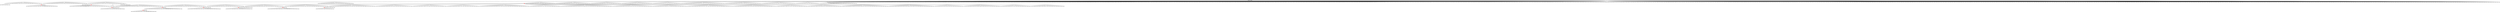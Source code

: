 digraph g {
	"55" -> "56";
	"56" [label="44"];
	"49" -> "50";
	"50" [color=indianred1, style=filled, label="17"];
	"48" -> "49";
	"49" [label="37"];
	"46" -> "47";
	"47" [label="12"];
	"42" -> "43";
	"43" [color=indianred1, style=filled, label="42"];
	"42" -> "44";
	"44" [label="27"];
	"41" -> "42";
	"42" [label="5"];
	"37" -> "38";
	"38" [color=indianred1, style=filled, label="28"];
	"36" -> "37";
	"37" [label="24"];
	"33" -> "34";
	"34" [color=indianred1, style=filled, label="47"];
	"32" -> "33";
	"33" [label="18"];
	"31" -> "32";
	"32" [color=indianred1, style=filled, label="14"];
	"30" -> "31";
	"31" [label="47"];
	"28" -> "29";
	"29" [color=indianred1, style=filled, label="43"];
	"27" -> "28";
	"28" [label="1"];
	"21" -> "22";
	"22" [color=indianred1, style=filled, label="13"];
	"20" -> "21";
	"21" [label="11"];
	"16" -> "17";
	"17" [color=indianred1, style=filled, label="36"];
	"15" -> "16";
	"16" [label="23"];
	"12" -> "13";
	"13" [color=indianred1, style=filled, label="34"];
	"11" -> "12";
	"12" [label="25"];
	"2" -> "3";
	"3" [label="15"];
	"2" -> "4";
	"4" [label="2"];
	"2" -> "5";
	"5" [label="26"];
	"2" -> "6";
	"6" [label="39"];
	"2" -> "7";
	"7" [label="46"];
	"2" -> "8";
	"8" [label="49"];
	"2" -> "9";
	"9" [label="30"];
	"2" -> "10";
	"10" [label="38"];
	"2" -> "11";
	"11" [label="34"];
	"2" -> "14";
	"14" [label="40"];
	"2" -> "15";
	"15" [label="36"];
	"2" -> "18";
	"18" [label="45"];
	"2" -> "19";
	"19" [label="21"];
	"2" -> "20";
	"20" [label="13"];
	"2" -> "23";
	"23" [label="41"];
	"2" -> "24";
	"24" [label="35"];
	"2" -> "25";
	"25" [label="50"];
	"2" -> "26";
	"26" [label="33"];
	"2" -> "27";
	"27" [label="43"];
	"2" -> "30";
	"30" [label="14"];
	"2" -> "35";
	"35" [label="48"];
	"2" -> "36";
	"36" [label="28"];
	"2" -> "39";
	"39" [label="4"];
	"2" -> "40";
	"40" [label="31"];
	"1" -> "2";
	"2" [color=indianred1, style=filled, label="9"];
	"0" -> "1";
	"1" [label="9"];
	"0" -> "41";
	"41" [label="42"];
	"0" -> "45";
	"45" [label="7"];
	"0" -> "46";
	"46" [label="19"];
	"0" -> "48";
	"48" [label="17"];
	"0" -> "51";
	"51" [label="29"];
	"0" -> "52";
	"52" [label="20"];
	"0" -> "53";
	"53" [label="22"];
	"0" -> "54";
	"54" [label="32"];
	"0" -> "55";
	"55" [label="8"];
	"0" -> "57";
	"57" [label="16"];
	"0" -> "58";
	"58" [label="3"];
	"0" -> "59";
	"59" [label="10"];
	"0" -> "60";
	"60" [label="6"];
	"0" [label="germline"];
	"0" -> "cell1";
	"cell1" [shape=box];
	"55" -> "cell2";
	"cell2" [shape=box];
	"0" -> "cell3";
	"cell3" [shape=box];
	"0" -> "cell4";
	"cell4" [shape=box];
	"0" -> "cell5";
	"cell5" [shape=box];
	"0" -> "cell6";
	"cell6" [shape=box];
	"0" -> "cell7";
	"cell7" [shape=box];
	"26" -> "cell8";
	"cell8" [shape=box];
	"36" -> "cell9";
	"cell9" [shape=box];
	"40" -> "cell10";
	"cell10" [shape=box];
	"35" -> "cell11";
	"cell11" [shape=box];
	"0" -> "cell12";
	"cell12" [shape=box];
	"0" -> "cell13";
	"cell13" [shape=box];
	"0" -> "cell14";
	"cell14" [shape=box];
	"5" -> "cell15";
	"cell15" [shape=box];
	"0" -> "cell16";
	"cell16" [shape=box];
	"0" -> "cell17";
	"cell17" [shape=box];
	"11" -> "cell18";
	"cell18" [shape=box];
	"41" -> "cell19";
	"cell19" [shape=box];
	"25" -> "cell20";
	"cell20" [shape=box];
	"46" -> "cell21";
	"cell21" [shape=box];
	"7" -> "cell22";
	"cell22" [shape=box];
	"21" -> "cell23";
	"cell23" [shape=box];
	"24" -> "cell24";
	"cell24" [shape=box];
	"0" -> "cell25";
	"cell25" [shape=box];
	"5" -> "cell26";
	"cell26" [shape=box];
	"19" -> "cell27";
	"cell27" [shape=box];
	"0" -> "cell28";
	"cell28" [shape=box];
	"0" -> "cell29";
	"cell29" [shape=box];
	"0" -> "cell30";
	"cell30" [shape=box];
	"0" -> "cell31";
	"cell31" [shape=box];
	"7" -> "cell32";
	"cell32" [shape=box];
	"0" -> "cell33";
	"cell33" [shape=box];
	"9" -> "cell34";
	"cell34" [shape=box];
	"38" -> "cell35";
	"cell35" [shape=box];
	"0" -> "cell36";
	"cell36" [shape=box];
	"0" -> "cell37";
	"cell37" [shape=box];
	"12" -> "cell38";
	"cell38" [shape=box];
	"5" -> "cell39";
	"cell39" [shape=box];
	"6" -> "cell40";
	"cell40" [shape=box];
	"5" -> "cell41";
	"cell41" [shape=box];
	"0" -> "cell42";
	"cell42" [shape=box];
	"0" -> "cell43";
	"cell43" [shape=box];
	"36" -> "cell44";
	"cell44" [shape=box];
	"39" -> "cell45";
	"cell45" [shape=box];
	"29" -> "cell46";
	"cell46" [shape=box];
	"0" -> "cell47";
	"cell47" [shape=box];
	"29" -> "cell48";
	"cell48" [shape=box];
	"30" -> "cell49";
	"cell49" [shape=box];
	"17" -> "cell50";
	"cell50" [shape=box];
	"57" -> "cell51";
	"cell51" [shape=box];
	"13" -> "cell52";
	"cell52" [shape=box];
	"0" -> "cell53";
	"cell53" [shape=box];
	"14" -> "cell54";
	"cell54" [shape=box];
	"0" -> "cell55";
	"cell55" [shape=box];
	"0" -> "cell56";
	"cell56" [shape=box];
	"59" -> "cell57";
	"cell57" [shape=box];
	"23" -> "cell58";
	"cell58" [shape=box];
	"0" -> "cell59";
	"cell59" [shape=box];
	"15" -> "cell60";
	"cell60" [shape=box];
	"0" -> "cell61";
	"cell61" [shape=box];
	"0" -> "cell62";
	"cell62" [shape=box];
	"0" -> "cell63";
	"cell63" [shape=box];
	"53" -> "cell64";
	"cell64" [shape=box];
	"0" -> "cell65";
	"cell65" [shape=box];
	"24" -> "cell66";
	"cell66" [shape=box];
	"18" -> "cell67";
	"cell67" [shape=box];
	"0" -> "cell68";
	"cell68" [shape=box];
	"0" -> "cell69";
	"cell69" [shape=box];
	"60" -> "cell70";
	"cell70" [shape=box];
	"41" -> "cell71";
	"cell71" [shape=box];
	"0" -> "cell72";
	"cell72" [shape=box];
	"0" -> "cell73";
	"cell73" [shape=box];
	"0" -> "cell74";
	"cell74" [shape=box];
	"51" -> "cell75";
	"cell75" [shape=box];
	"0" -> "cell76";
	"cell76" [shape=box];
	"27" -> "cell77";
	"cell77" [shape=box];
	"27" -> "cell78";
	"cell78" [shape=box];
	"35" -> "cell79";
	"cell79" [shape=box];
	"0" -> "cell80";
	"cell80" [shape=box];
	"15" -> "cell81";
	"cell81" [shape=box];
	"45" -> "cell82";
	"cell82" [shape=box];
	"22" -> "cell83";
	"cell83" [shape=box];
	"17" -> "cell84";
	"cell84" [shape=box];
	"1" -> "cell85";
	"cell85" [shape=box];
	"0" -> "cell86";
	"cell86" [shape=box];
	"0" -> "cell87";
	"cell87" [shape=box];
	"0" -> "cell88";
	"cell88" [shape=box];
	"0" -> "cell89";
	"cell89" [shape=box];
	"0" -> "cell90";
	"cell90" [shape=box];
	"30" -> "cell91";
	"cell91" [shape=box];
	"59" -> "cell92";
	"cell92" [shape=box];
	"22" -> "cell93";
	"cell93" [shape=box];
	"55" -> "cell94";
	"cell94" [shape=box];
	"0" -> "cell95";
	"cell95" [shape=box];
	"0" -> "cell96";
	"cell96" [shape=box];
	"0" -> "cell97";
	"cell97" [shape=box];
	"13" -> "cell98";
	"cell98" [shape=box];
	"25" -> "cell99";
	"cell99" [shape=box];
	"0" -> "cell100";
	"cell100" [shape=box];
	"0" -> "cell101";
	"cell101" [shape=box];
	"60" -> "cell102";
	"cell102" [shape=box];
	"21" -> "cell103";
	"cell103" [shape=box];
	"0" -> "cell104";
	"cell104" [shape=box];
	"0" -> "cell105";
	"cell105" [shape=box];
	"0" -> "cell106";
	"cell106" [shape=box];
	"0" -> "cell107";
	"cell107" [shape=box];
	"45" -> "cell108";
	"cell108" [shape=box];
	"54" -> "cell109";
	"cell109" [shape=box];
	"0" -> "cell110";
	"cell110" [shape=box];
	"48" -> "cell111";
	"cell111" [shape=box];
	"54" -> "cell112";
	"cell112" [shape=box];
	"0" -> "cell113";
	"cell113" [shape=box];
	"35" -> "cell114";
	"cell114" [shape=box];
	"36" -> "cell115";
	"cell115" [shape=box];
	"0" -> "cell116";
	"cell116" [shape=box];
	"0" -> "cell117";
	"cell117" [shape=box];
	"0" -> "cell118";
	"cell118" [shape=box];
	"0" -> "cell119";
	"cell119" [shape=box];
	"36" -> "cell120";
	"cell120" [shape=box];
	"0" -> "cell121";
	"cell121" [shape=box];
	"0" -> "cell122";
	"cell122" [shape=box];
	"0" -> "cell123";
	"cell123" [shape=box];
	"9" -> "cell124";
	"cell124" [shape=box];
	"0" -> "cell125";
	"cell125" [shape=box];
	"0" -> "cell126";
	"cell126" [shape=box];
	"20" -> "cell127";
	"cell127" [shape=box];
	"46" -> "cell128";
	"cell128" [shape=box];
	"0" -> "cell129";
	"cell129" [shape=box];
	"57" -> "cell130";
	"cell130" [shape=box];
	"22" -> "cell131";
	"cell131" [shape=box];
	"50" -> "cell132";
	"cell132" [shape=box];
	"56" -> "cell133";
	"cell133" [shape=box];
	"30" -> "cell134";
	"cell134" [shape=box];
	"36" -> "cell135";
	"cell135" [shape=box];
	"13" -> "cell136";
	"cell136" [shape=box];
	"0" -> "cell137";
	"cell137" [shape=box];
	"8" -> "cell138";
	"cell138" [shape=box];
	"0" -> "cell139";
	"cell139" [shape=box];
	"28" -> "cell140";
	"cell140" [shape=box];
	"15" -> "cell141";
	"cell141" [shape=box];
	"0" -> "cell142";
	"cell142" [shape=box];
	"0" -> "cell143";
	"cell143" [shape=box];
	"8" -> "cell144";
	"cell144" [shape=box];
	"0" -> "cell145";
	"cell145" [shape=box];
	"20" -> "cell146";
	"cell146" [shape=box];
	"20" -> "cell147";
	"cell147" [shape=box];
	"8" -> "cell148";
	"cell148" [shape=box];
	"51" -> "cell149";
	"cell149" [shape=box];
	"38" -> "cell150";
	"cell150" [shape=box];
	"0" -> "cell151";
	"cell151" [shape=box];
	"0" -> "cell152";
	"cell152" [shape=box];
	"0" -> "cell153";
	"cell153" [shape=box];
	"0" -> "cell154";
	"cell154" [shape=box];
	"45" -> "cell155";
	"cell155" [shape=box];
	"0" -> "cell156";
	"cell156" [shape=box];
	"0" -> "cell157";
	"cell157" [shape=box];
	"58" -> "cell158";
	"cell158" [shape=box];
	"17" -> "cell159";
	"cell159" [shape=box];
	"0" -> "cell160";
	"cell160" [shape=box];
	"40" -> "cell161";
	"cell161" [shape=box];
	"18" -> "cell162";
	"cell162" [shape=box];
	"39" -> "cell163";
	"cell163" [shape=box];
	"30" -> "cell164";
	"cell164" [shape=box];
	"0" -> "cell165";
	"cell165" [shape=box];
	"0" -> "cell166";
	"cell166" [shape=box];
	"11" -> "cell167";
	"cell167" [shape=box];
	"43" -> "cell168";
	"cell168" [shape=box];
	"32" -> "cell169";
	"cell169" [shape=box];
	"51" -> "cell170";
	"cell170" [shape=box];
	"0" -> "cell171";
	"cell171" [shape=box];
	"48" -> "cell172";
	"cell172" [shape=box];
	"0" -> "cell173";
	"cell173" [shape=box];
	"0" -> "cell174";
	"cell174" [shape=box];
	"36" -> "cell175";
	"cell175" [shape=box];
	"21" -> "cell176";
	"cell176" [shape=box];
	"0" -> "cell177";
	"cell177" [shape=box];
	"0" -> "cell178";
	"cell178" [shape=box];
	"24" -> "cell179";
	"cell179" [shape=box];
	"0" -> "cell180";
	"cell180" [shape=box];
	"55" -> "cell181";
	"cell181" [shape=box];
	"0" -> "cell182";
	"cell182" [shape=box];
	"34" -> "cell183";
	"cell183" [shape=box];
	"32" -> "cell184";
	"cell184" [shape=box];
	"0" -> "cell185";
	"cell185" [shape=box];
	"11" -> "cell186";
	"cell186" [shape=box];
	"0" -> "cell187";
	"cell187" [shape=box];
	"43" -> "cell188";
	"cell188" [shape=box];
	"0" -> "cell189";
	"cell189" [shape=box];
	"0" -> "cell190";
	"cell190" [shape=box];
	"0" -> "cell191";
	"cell191" [shape=box];
	"4" -> "cell192";
	"cell192" [shape=box];
	"0" -> "cell193";
	"cell193" [shape=box];
	"0" -> "cell194";
	"cell194" [shape=box];
	"39" -> "cell195";
	"cell195" [shape=box];
	"25" -> "cell196";
	"cell196" [shape=box];
	"0" -> "cell197";
	"cell197" [shape=box];
	"11" -> "cell198";
	"cell198" [shape=box];
	"14" -> "cell199";
	"cell199" [shape=box];
	"0" -> "cell200";
	"cell200" [shape=box];
	"0" -> "cell201";
	"cell201" [shape=box];
	"17" -> "cell202";
	"cell202" [shape=box];
	"20" -> "cell203";
	"cell203" [shape=box];
	"8" -> "cell204";
	"cell204" [shape=box];
	"0" -> "cell205";
	"cell205" [shape=box];
	"7" -> "cell206";
	"cell206" [shape=box];
	"17" -> "cell207";
	"cell207" [shape=box];
	"43" -> "cell208";
	"cell208" [shape=box];
	"36" -> "cell209";
	"cell209" [shape=box];
	"1" -> "cell210";
	"cell210" [shape=box];
	"0" -> "cell211";
	"cell211" [shape=box];
	"57" -> "cell212";
	"cell212" [shape=box];
	"0" -> "cell213";
	"cell213" [shape=box];
	"44" -> "cell214";
	"cell214" [shape=box];
	"0" -> "cell215";
	"cell215" [shape=box];
	"6" -> "cell216";
	"cell216" [shape=box];
	"14" -> "cell217";
	"cell217" [shape=box];
	"0" -> "cell218";
	"cell218" [shape=box];
	"51" -> "cell219";
	"cell219" [shape=box];
	"35" -> "cell220";
	"cell220" [shape=box];
	"55" -> "cell221";
	"cell221" [shape=box];
	"0" -> "cell222";
	"cell222" [shape=box];
	"24" -> "cell223";
	"cell223" [shape=box];
	"0" -> "cell224";
	"cell224" [shape=box];
	"8" -> "cell225";
	"cell225" [shape=box];
	"0" -> "cell226";
	"cell226" [shape=box];
	"0" -> "cell227";
	"cell227" [shape=box];
	"1" -> "cell228";
	"cell228" [shape=box];
	"0" -> "cell229";
	"cell229" [shape=box];
	"0" -> "cell230";
	"cell230" [shape=box];
	"0" -> "cell231";
	"cell231" [shape=box];
	"0" -> "cell232";
	"cell232" [shape=box];
	"0" -> "cell233";
	"cell233" [shape=box];
	"0" -> "cell234";
	"cell234" [shape=box];
	"0" -> "cell235";
	"cell235" [shape=box];
	"35" -> "cell236";
	"cell236" [shape=box];
	"0" -> "cell237";
	"cell237" [shape=box];
	"0" -> "cell238";
	"cell238" [shape=box];
	"32" -> "cell239";
	"cell239" [shape=box];
	"36" -> "cell240";
	"cell240" [shape=box];
	"0" -> "cell241";
	"cell241" [shape=box];
	"0" -> "cell242";
	"cell242" [shape=box];
	"1" -> "cell243";
	"cell243" [shape=box];
	"34" -> "cell244";
	"cell244" [shape=box];
	"0" -> "cell245";
	"cell245" [shape=box];
	"20" -> "cell246";
	"cell246" [shape=box];
	"0" -> "cell247";
	"cell247" [shape=box];
	"60" -> "cell248";
	"cell248" [shape=box];
	"0" -> "cell249";
	"cell249" [shape=box];
	"10" -> "cell250";
	"cell250" [shape=box];
	"0" -> "cell251";
	"cell251" [shape=box];
	"54" -> "cell252";
	"cell252" [shape=box];
	"0" -> "cell253";
	"cell253" [shape=box];
	"0" -> "cell254";
	"cell254" [shape=box];
	"11" -> "cell255";
	"cell255" [shape=box];
	"0" -> "cell256";
	"cell256" [shape=box];
	"0" -> "cell257";
	"cell257" [shape=box];
	"0" -> "cell258";
	"cell258" [shape=box];
	"47" -> "cell259";
	"cell259" [shape=box];
	"0" -> "cell260";
	"cell260" [shape=box];
	"0" -> "cell261";
	"cell261" [shape=box];
	"0" -> "cell262";
	"cell262" [shape=box];
	"48" -> "cell263";
	"cell263" [shape=box];
	"6" -> "cell264";
	"cell264" [shape=box];
	"0" -> "cell265";
	"cell265" [shape=box];
	"9" -> "cell266";
	"cell266" [shape=box];
	"3" -> "cell267";
	"cell267" [shape=box];
	"0" -> "cell268";
	"cell268" [shape=box];
	"8" -> "cell269";
	"cell269" [shape=box];
	"59" -> "cell270";
	"cell270" [shape=box];
	"0" -> "cell271";
	"cell271" [shape=box];
	"3" -> "cell272";
	"cell272" [shape=box];
	"60" -> "cell273";
	"cell273" [shape=box];
	"6" -> "cell274";
	"cell274" [shape=box];
	"60" -> "cell275";
	"cell275" [shape=box];
	"0" -> "cell276";
	"cell276" [shape=box];
	"26" -> "cell277";
	"cell277" [shape=box];
	"0" -> "cell278";
	"cell278" [shape=box];
	"20" -> "cell279";
	"cell279" [shape=box];
	"11" -> "cell280";
	"cell280" [shape=box];
	"25" -> "cell281";
	"cell281" [shape=box];
	"60" -> "cell282";
	"cell282" [shape=box];
	"18" -> "cell283";
	"cell283" [shape=box];
	"0" -> "cell284";
	"cell284" [shape=box];
	"30" -> "cell285";
	"cell285" [shape=box];
	"0" -> "cell286";
	"cell286" [shape=box];
	"35" -> "cell287";
	"cell287" [shape=box];
	"57" -> "cell288";
	"cell288" [shape=box];
	"0" -> "cell289";
	"cell289" [shape=box];
	"0" -> "cell290";
	"cell290" [shape=box];
	"0" -> "cell291";
	"cell291" [shape=box];
	"0" -> "cell292";
	"cell292" [shape=box];
	"0" -> "cell293";
	"cell293" [shape=box];
	"5" -> "cell294";
	"cell294" [shape=box];
	"56" -> "cell295";
	"cell295" [shape=box];
	"7" -> "cell296";
	"cell296" [shape=box];
	"6" -> "cell297";
	"cell297" [shape=box];
	"0" -> "cell298";
	"cell298" [shape=box];
	"13" -> "cell299";
	"cell299" [shape=box];
	"0" -> "cell300";
	"cell300" [shape=box];
	"0" -> "cell301";
	"cell301" [shape=box];
	"4" -> "cell302";
	"cell302" [shape=box];
	"0" -> "cell303";
	"cell303" [shape=box];
	"55" -> "cell304";
	"cell304" [shape=box];
	"0" -> "cell305";
	"cell305" [shape=box];
	"32" -> "cell306";
	"cell306" [shape=box];
	"27" -> "cell307";
	"cell307" [shape=box];
	"8" -> "cell308";
	"cell308" [shape=box];
	"19" -> "cell309";
	"cell309" [shape=box];
	"26" -> "cell310";
	"cell310" [shape=box];
	"4" -> "cell311";
	"cell311" [shape=box];
	"0" -> "cell312";
	"cell312" [shape=box];
	"46" -> "cell313";
	"cell313" [shape=box];
	"0" -> "cell314";
	"cell314" [shape=box];
	"10" -> "cell315";
	"cell315" [shape=box];
	"0" -> "cell316";
	"cell316" [shape=box];
	"22" -> "cell317";
	"cell317" [shape=box];
	"45" -> "cell318";
	"cell318" [shape=box];
	"0" -> "cell319";
	"cell319" [shape=box];
	"0" -> "cell320";
	"cell320" [shape=box];
	"20" -> "cell321";
	"cell321" [shape=box];
	"36" -> "cell322";
	"cell322" [shape=box];
	"58" -> "cell323";
	"cell323" [shape=box];
	"59" -> "cell324";
	"cell324" [shape=box];
	"24" -> "cell325";
	"cell325" [shape=box];
	"10" -> "cell326";
	"cell326" [shape=box];
	"19" -> "cell327";
	"cell327" [shape=box];
	"0" -> "cell328";
	"cell328" [shape=box];
	"0" -> "cell329";
	"cell329" [shape=box];
	"17" -> "cell330";
	"cell330" [shape=box];
	"0" -> "cell331";
	"cell331" [shape=box];
	"52" -> "cell332";
	"cell332" [shape=box];
	"8" -> "cell333";
	"cell333" [shape=box];
	"35" -> "cell334";
	"cell334" [shape=box];
	"18" -> "cell335";
	"cell335" [shape=box];
	"0" -> "cell336";
	"cell336" [shape=box];
	"0" -> "cell337";
	"cell337" [shape=box];
	"54" -> "cell338";
	"cell338" [shape=box];
	"18" -> "cell339";
	"cell339" [shape=box];
	"0" -> "cell340";
	"cell340" [shape=box];
	"23" -> "cell341";
	"cell341" [shape=box];
	"45" -> "cell342";
	"cell342" [shape=box];
	"0" -> "cell343";
	"cell343" [shape=box];
	"0" -> "cell344";
	"cell344" [shape=box];
	"1" -> "cell345";
	"cell345" [shape=box];
	"0" -> "cell346";
	"cell346" [shape=box];
	"35" -> "cell347";
	"cell347" [shape=box];
	"0" -> "cell348";
	"cell348" [shape=box];
	"29" -> "cell349";
	"cell349" [shape=box];
	"0" -> "cell350";
	"cell350" [shape=box];
	"0" -> "cell351";
	"cell351" [shape=box];
	"0" -> "cell352";
	"cell352" [shape=box];
	"52" -> "cell353";
	"cell353" [shape=box];
	"0" -> "cell354";
	"cell354" [shape=box];
	"0" -> "cell355";
	"cell355" [shape=box];
	"24" -> "cell356";
	"cell356" [shape=box];
	"6" -> "cell357";
	"cell357" [shape=box];
	"0" -> "cell358";
	"cell358" [shape=box];
	"0" -> "cell359";
	"cell359" [shape=box];
	"15" -> "cell360";
	"cell360" [shape=box];
	"41" -> "cell361";
	"cell361" [shape=box];
	"0" -> "cell362";
	"cell362" [shape=box];
	"25" -> "cell363";
	"cell363" [shape=box];
	"0" -> "cell364";
	"cell364" [shape=box];
	"22" -> "cell365";
	"cell365" [shape=box];
	"22" -> "cell366";
	"cell366" [shape=box];
	"33" -> "cell367";
	"cell367" [shape=box];
	"40" -> "cell368";
	"cell368" [shape=box];
	"0" -> "cell369";
	"cell369" [shape=box];
	"0" -> "cell370";
	"cell370" [shape=box];
	"0" -> "cell371";
	"cell371" [shape=box];
	"0" -> "cell372";
	"cell372" [shape=box];
	"0" -> "cell373";
	"cell373" [shape=box];
	"36" -> "cell374";
	"cell374" [shape=box];
	"26" -> "cell375";
	"cell375" [shape=box];
	"22" -> "cell376";
	"cell376" [shape=box];
	"4" -> "cell377";
	"cell377" [shape=box];
	"57" -> "cell378";
	"cell378" [shape=box];
	"0" -> "cell379";
	"cell379" [shape=box];
	"18" -> "cell380";
	"cell380" [shape=box];
	"22" -> "cell381";
	"cell381" [shape=box];
	"0" -> "cell382";
	"cell382" [shape=box];
	"50" -> "cell383";
	"cell383" [shape=box];
	"40" -> "cell384";
	"cell384" [shape=box];
	"0" -> "cell385";
	"cell385" [shape=box];
	"0" -> "cell386";
	"cell386" [shape=box];
	"48" -> "cell387";
	"cell387" [shape=box];
	"42" -> "cell388";
	"cell388" [shape=box];
	"41" -> "cell389";
	"cell389" [shape=box];
	"10" -> "cell390";
	"cell390" [shape=box];
	"0" -> "cell391";
	"cell391" [shape=box];
	"41" -> "cell392";
	"cell392" [shape=box];
	"27" -> "cell393";
	"cell393" [shape=box];
	"18" -> "cell394";
	"cell394" [shape=box];
	"52" -> "cell395";
	"cell395" [shape=box];
	"0" -> "cell396";
	"cell396" [shape=box];
	"0" -> "cell397";
	"cell397" [shape=box];
	"0" -> "cell398";
	"cell398" [shape=box];
	"15" -> "cell399";
	"cell399" [shape=box];
	"40" -> "cell400";
	"cell400" [shape=box];
	"17" -> "cell401";
	"cell401" [shape=box];
	"0" -> "cell402";
	"cell402" [shape=box];
	"25" -> "cell403";
	"cell403" [shape=box];
	"46" -> "cell404";
	"cell404" [shape=box];
	"0" -> "cell405";
	"cell405" [shape=box];
	"0" -> "cell406";
	"cell406" [shape=box];
	"43" -> "cell407";
	"cell407" [shape=box];
	"23" -> "cell408";
	"cell408" [shape=box];
	"25" -> "cell409";
	"cell409" [shape=box];
	"26" -> "cell410";
	"cell410" [shape=box];
	"0" -> "cell411";
	"cell411" [shape=box];
	"0" -> "cell412";
	"cell412" [shape=box];
	"0" -> "cell413";
	"cell413" [shape=box];
	"0" -> "cell414";
	"cell414" [shape=box];
	"0" -> "cell415";
	"cell415" [shape=box];
	"0" -> "cell416";
	"cell416" [shape=box];
	"24" -> "cell417";
	"cell417" [shape=box];
	"0" -> "cell418";
	"cell418" [shape=box];
	"0" -> "cell419";
	"cell419" [shape=box];
	"0" -> "cell420";
	"cell420" [shape=box];
	"38" -> "cell421";
	"cell421" [shape=box];
	"0" -> "cell422";
	"cell422" [shape=box];
	"0" -> "cell423";
	"cell423" [shape=box];
	"0" -> "cell424";
	"cell424" [shape=box];
	"43" -> "cell425";
	"cell425" [shape=box];
	"0" -> "cell426";
	"cell426" [shape=box];
	"0" -> "cell427";
	"cell427" [shape=box];
	"25" -> "cell428";
	"cell428" [shape=box];
	"19" -> "cell429";
	"cell429" [shape=box];
	"57" -> "cell430";
	"cell430" [shape=box];
	"52" -> "cell431";
	"cell431" [shape=box];
	"4" -> "cell432";
	"cell432" [shape=box];
	"0" -> "cell433";
	"cell433" [shape=box];
	"0" -> "cell434";
	"cell434" [shape=box];
	"0" -> "cell435";
	"cell435" [shape=box];
	"35" -> "cell436";
	"cell436" [shape=box];
	"12" -> "cell437";
	"cell437" [shape=box];
	"60" -> "cell438";
	"cell438" [shape=box];
	"48" -> "cell439";
	"cell439" [shape=box];
	"33" -> "cell440";
	"cell440" [shape=box];
	"0" -> "cell441";
	"cell441" [shape=box];
	"9" -> "cell442";
	"cell442" [shape=box];
	"4" -> "cell443";
	"cell443" [shape=box];
	"34" -> "cell444";
	"cell444" [shape=box];
	"25" -> "cell445";
	"cell445" [shape=box];
	"36" -> "cell446";
	"cell446" [shape=box];
	"29" -> "cell447";
	"cell447" [shape=box];
	"39" -> "cell448";
	"cell448" [shape=box];
	"23" -> "cell449";
	"cell449" [shape=box];
	"0" -> "cell450";
	"cell450" [shape=box];
	"23" -> "cell451";
	"cell451" [shape=box];
	"0" -> "cell452";
	"cell452" [shape=box];
	"19" -> "cell453";
	"cell453" [shape=box];
	"0" -> "cell454";
	"cell454" [shape=box];
	"31" -> "cell455";
	"cell455" [shape=box];
	"0" -> "cell456";
	"cell456" [shape=box];
	"0" -> "cell457";
	"cell457" [shape=box];
	"15" -> "cell458";
	"cell458" [shape=box];
	"52" -> "cell459";
	"cell459" [shape=box];
	"0" -> "cell460";
	"cell460" [shape=box];
	"27" -> "cell461";
	"cell461" [shape=box];
	"0" -> "cell462";
	"cell462" [shape=box];
	"22" -> "cell463";
	"cell463" [shape=box];
	"0" -> "cell464";
	"cell464" [shape=box];
	"0" -> "cell465";
	"cell465" [shape=box];
	"0" -> "cell466";
	"cell466" [shape=box];
	"0" -> "cell467";
	"cell467" [shape=box];
	"39" -> "cell468";
	"cell468" [shape=box];
	"0" -> "cell469";
	"cell469" [shape=box];
	"0" -> "cell470";
	"cell470" [shape=box];
	"0" -> "cell471";
	"cell471" [shape=box];
	"0" -> "cell472";
	"cell472" [shape=box];
	"0" -> "cell473";
	"cell473" [shape=box];
	"30" -> "cell474";
	"cell474" [shape=box];
	"0" -> "cell475";
	"cell475" [shape=box];
	"0" -> "cell476";
	"cell476" [shape=box];
	"4" -> "cell477";
	"cell477" [shape=box];
	"0" -> "cell478";
	"cell478" [shape=box];
	"6" -> "cell479";
	"cell479" [shape=box];
	"60" -> "cell480";
	"cell480" [shape=box];
	"0" -> "cell481";
	"cell481" [shape=box];
	"0" -> "cell482";
	"cell482" [shape=box];
	"0" -> "cell483";
	"cell483" [shape=box];
	"3" -> "cell484";
	"cell484" [shape=box];
	"44" -> "cell485";
	"cell485" [shape=box];
	"4" -> "cell486";
	"cell486" [shape=box];
	"0" -> "cell487";
	"cell487" [shape=box];
	"0" -> "cell488";
	"cell488" [shape=box];
	"41" -> "cell489";
	"cell489" [shape=box];
	"0" -> "cell490";
	"cell490" [shape=box];
	"26" -> "cell491";
	"cell491" [shape=box];
	"0" -> "cell492";
	"cell492" [shape=box];
	"0" -> "cell493";
	"cell493" [shape=box];
	"25" -> "cell494";
	"cell494" [shape=box];
	"11" -> "cell495";
	"cell495" [shape=box];
	"0" -> "cell496";
	"cell496" [shape=box];
	"43" -> "cell497";
	"cell497" [shape=box];
	"34" -> "cell498";
	"cell498" [shape=box];
	"23" -> "cell499";
	"cell499" [shape=box];
	"41" -> "cell500";
	"cell500" [shape=box];
	"0" -> "cell501";
	"cell501" [shape=box];
	"24" -> "cell502";
	"cell502" [shape=box];
	"0" -> "cell503";
	"cell503" [shape=box];
	"0" -> "cell504";
	"cell504" [shape=box];
	"0" -> "cell505";
	"cell505" [shape=box];
	"8" -> "cell506";
	"cell506" [shape=box];
	"0" -> "cell507";
	"cell507" [shape=box];
	"0" -> "cell508";
	"cell508" [shape=box];
	"20" -> "cell509";
	"cell509" [shape=box];
	"25" -> "cell510";
	"cell510" [shape=box];
	"0" -> "cell511";
	"cell511" [shape=box];
	"0" -> "cell512";
	"cell512" [shape=box];
	"6" -> "cell513";
	"cell513" [shape=box];
	"24" -> "cell514";
	"cell514" [shape=box];
	"0" -> "cell515";
	"cell515" [shape=box];
	"0" -> "cell516";
	"cell516" [shape=box];
	"0" -> "cell517";
	"cell517" [shape=box];
	"6" -> "cell518";
	"cell518" [shape=box];
	"30" -> "cell519";
	"cell519" [shape=box];
	"0" -> "cell520";
	"cell520" [shape=box];
	"51" -> "cell521";
	"cell521" [shape=box];
	"38" -> "cell522";
	"cell522" [shape=box];
	"5" -> "cell523";
	"cell523" [shape=box];
	"0" -> "cell524";
	"cell524" [shape=box];
	"35" -> "cell525";
	"cell525" [shape=box];
	"0" -> "cell526";
	"cell526" [shape=box];
	"0" -> "cell527";
	"cell527" [shape=box];
	"25" -> "cell528";
	"cell528" [shape=box];
	"17" -> "cell529";
	"cell529" [shape=box];
	"0" -> "cell530";
	"cell530" [shape=box];
	"0" -> "cell531";
	"cell531" [shape=box];
	"41" -> "cell532";
	"cell532" [shape=box];
	"34" -> "cell533";
	"cell533" [shape=box];
	"18" -> "cell534";
	"cell534" [shape=box];
	"10" -> "cell535";
	"cell535" [shape=box];
	"0" -> "cell536";
	"cell536" [shape=box];
	"0" -> "cell537";
	"cell537" [shape=box];
	"0" -> "cell538";
	"cell538" [shape=box];
	"0" -> "cell539";
	"cell539" [shape=box];
	"54" -> "cell540";
	"cell540" [shape=box];
	"36" -> "cell541";
	"cell541" [shape=box];
	"0" -> "cell542";
	"cell542" [shape=box];
	"11" -> "cell543";
	"cell543" [shape=box];
	"0" -> "cell544";
	"cell544" [shape=box];
	"34" -> "cell545";
	"cell545" [shape=box];
	"57" -> "cell546";
	"cell546" [shape=box];
	"18" -> "cell547";
	"cell547" [shape=box];
	"10" -> "cell548";
	"cell548" [shape=box];
	"48" -> "cell549";
	"cell549" [shape=box];
	"0" -> "cell550";
	"cell550" [shape=box];
	"3" -> "cell551";
	"cell551" [shape=box];
	"0" -> "cell552";
	"cell552" [shape=box];
	"22" -> "cell553";
	"cell553" [shape=box];
	"34" -> "cell554";
	"cell554" [shape=box];
	"60" -> "cell555";
	"cell555" [shape=box];
	"0" -> "cell556";
	"cell556" [shape=box];
	"9" -> "cell557";
	"cell557" [shape=box];
	"39" -> "cell558";
	"cell558" [shape=box];
	"0" -> "cell559";
	"cell559" [shape=box];
	"0" -> "cell560";
	"cell560" [shape=box];
	"0" -> "cell561";
	"cell561" [shape=box];
	"0" -> "cell562";
	"cell562" [shape=box];
	"40" -> "cell563";
	"cell563" [shape=box];
	"0" -> "cell564";
	"cell564" [shape=box];
	"52" -> "cell565";
	"cell565" [shape=box];
	"43" -> "cell566";
	"cell566" [shape=box];
	"30" -> "cell567";
	"cell567" [shape=box];
	"0" -> "cell568";
	"cell568" [shape=box];
	"20" -> "cell569";
	"cell569" [shape=box];
	"40" -> "cell570";
	"cell570" [shape=box];
	"0" -> "cell571";
	"cell571" [shape=box];
	"0" -> "cell572";
	"cell572" [shape=box];
	"0" -> "cell573";
	"cell573" [shape=box];
	"0" -> "cell574";
	"cell574" [shape=box];
	"0" -> "cell575";
	"cell575" [shape=box];
	"46" -> "cell576";
	"cell576" [shape=box];
	"1" -> "cell577";
	"cell577" [shape=box];
	"51" -> "cell578";
	"cell578" [shape=box];
	"36" -> "cell579";
	"cell579" [shape=box];
	"0" -> "cell580";
	"cell580" [shape=box];
	"30" -> "cell581";
	"cell581" [shape=box];
	"40" -> "cell582";
	"cell582" [shape=box];
	"0" -> "cell583";
	"cell583" [shape=box];
	"38" -> "cell584";
	"cell584" [shape=box];
	"17" -> "cell585";
	"cell585" [shape=box];
	"0" -> "cell586";
	"cell586" [shape=box];
	"0" -> "cell587";
	"cell587" [shape=box];
	"0" -> "cell588";
	"cell588" [shape=box];
	"0" -> "cell589";
	"cell589" [shape=box];
	"0" -> "cell590";
	"cell590" [shape=box];
	"60" -> "cell591";
	"cell591" [shape=box];
	"9" -> "cell592";
	"cell592" [shape=box];
	"30" -> "cell593";
	"cell593" [shape=box];
	"0" -> "cell594";
	"cell594" [shape=box];
	"0" -> "cell595";
	"cell595" [shape=box];
	"60" -> "cell596";
	"cell596" [shape=box];
	"0" -> "cell597";
	"cell597" [shape=box];
	"9" -> "cell598";
	"cell598" [shape=box];
	"0" -> "cell599";
	"cell599" [shape=box];
	"0" -> "cell600";
	"cell600" [shape=box];
	"0" -> "cell601";
	"cell601" [shape=box];
	"48" -> "cell602";
	"cell602" [shape=box];
	"0" -> "cell603";
	"cell603" [shape=box];
	"0" -> "cell604";
	"cell604" [shape=box];
	"60" -> "cell605";
	"cell605" [shape=box];
	"21" -> "cell606";
	"cell606" [shape=box];
	"6" -> "cell607";
	"cell607" [shape=box];
	"0" -> "cell608";
	"cell608" [shape=box];
	"0" -> "cell609";
	"cell609" [shape=box];
	"5" -> "cell610";
	"cell610" [shape=box];
	"0" -> "cell611";
	"cell611" [shape=box];
	"0" -> "cell612";
	"cell612" [shape=box];
	"0" -> "cell613";
	"cell613" [shape=box];
	"0" -> "cell614";
	"cell614" [shape=box];
	"50" -> "cell615";
	"cell615" [shape=box];
	"0" -> "cell616";
	"cell616" [shape=box];
	"0" -> "cell617";
	"cell617" [shape=box];
	"0" -> "cell618";
	"cell618" [shape=box];
	"0" -> "cell619";
	"cell619" [shape=box];
	"0" -> "cell620";
	"cell620" [shape=box];
	"55" -> "cell621";
	"cell621" [shape=box];
	"0" -> "cell622";
	"cell622" [shape=box];
	"0" -> "cell623";
	"cell623" [shape=box];
	"0" -> "cell624";
	"cell624" [shape=box];
	"57" -> "cell625";
	"cell625" [shape=box];
	"0" -> "cell626";
	"cell626" [shape=box];
	"0" -> "cell627";
	"cell627" [shape=box];
	"1" -> "cell628";
	"cell628" [shape=box];
	"0" -> "cell629";
	"cell629" [shape=box];
	"43" -> "cell630";
	"cell630" [shape=box];
	"0" -> "cell631";
	"cell631" [shape=box];
	"0" -> "cell632";
	"cell632" [shape=box];
	"58" -> "cell633";
	"cell633" [shape=box];
	"54" -> "cell634";
	"cell634" [shape=box];
	"48" -> "cell635";
	"cell635" [shape=box];
	"40" -> "cell636";
	"cell636" [shape=box];
	"0" -> "cell637";
	"cell637" [shape=box];
	"48" -> "cell638";
	"cell638" [shape=box];
	"3" -> "cell639";
	"cell639" [shape=box];
	"54" -> "cell640";
	"cell640" [shape=box];
	"0" -> "cell641";
	"cell641" [shape=box];
	"18" -> "cell642";
	"cell642" [shape=box];
	"5" -> "cell643";
	"cell643" [shape=box];
	"0" -> "cell644";
	"cell644" [shape=box];
	"0" -> "cell645";
	"cell645" [shape=box];
	"0" -> "cell646";
	"cell646" [shape=box];
	"10" -> "cell647";
	"cell647" [shape=box];
	"37" -> "cell648";
	"cell648" [shape=box];
	"0" -> "cell649";
	"cell649" [shape=box];
	"0" -> "cell650";
	"cell650" [shape=box];
	"58" -> "cell651";
	"cell651" [shape=box];
	"53" -> "cell652";
	"cell652" [shape=box];
	"6" -> "cell653";
	"cell653" [shape=box];
	"0" -> "cell654";
	"cell654" [shape=box];
	"0" -> "cell655";
	"cell655" [shape=box];
	"0" -> "cell656";
	"cell656" [shape=box];
	"0" -> "cell657";
	"cell657" [shape=box];
	"1" -> "cell658";
	"cell658" [shape=box];
	"10" -> "cell659";
	"cell659" [shape=box];
	"0" -> "cell660";
	"cell660" [shape=box];
	"0" -> "cell661";
	"cell661" [shape=box];
	"0" -> "cell662";
	"cell662" [shape=box];
	"0" -> "cell663";
	"cell663" [shape=box];
	"25" -> "cell664";
	"cell664" [shape=box];
	"52" -> "cell665";
	"cell665" [shape=box];
	"0" -> "cell666";
	"cell666" [shape=box];
	"0" -> "cell667";
	"cell667" [shape=box];
	"0" -> "cell668";
	"cell668" [shape=box];
	"36" -> "cell669";
	"cell669" [shape=box];
	"0" -> "cell670";
	"cell670" [shape=box];
	"50" -> "cell671";
	"cell671" [shape=box];
	"0" -> "cell672";
	"cell672" [shape=box];
	"0" -> "cell673";
	"cell673" [shape=box];
	"0" -> "cell674";
	"cell674" [shape=box];
	"0" -> "cell675";
	"cell675" [shape=box];
	"0" -> "cell676";
	"cell676" [shape=box];
	"47" -> "cell677";
	"cell677" [shape=box];
	"1" -> "cell678";
	"cell678" [shape=box];
	"0" -> "cell679";
	"cell679" [shape=box];
	"0" -> "cell680";
	"cell680" [shape=box];
	"8" -> "cell681";
	"cell681" [shape=box];
	"0" -> "cell682";
	"cell682" [shape=box];
	"45" -> "cell683";
	"cell683" [shape=box];
	"22" -> "cell684";
	"cell684" [shape=box];
	"54" -> "cell685";
	"cell685" [shape=box];
	"10" -> "cell686";
	"cell686" [shape=box];
	"54" -> "cell687";
	"cell687" [shape=box];
	"0" -> "cell688";
	"cell688" [shape=box];
	"0" -> "cell689";
	"cell689" [shape=box];
	"0" -> "cell690";
	"cell690" [shape=box];
	"0" -> "cell691";
	"cell691" [shape=box];
	"0" -> "cell692";
	"cell692" [shape=box];
	"0" -> "cell693";
	"cell693" [shape=box];
	"0" -> "cell694";
	"cell694" [shape=box];
	"35" -> "cell695";
	"cell695" [shape=box];
	"0" -> "cell696";
	"cell696" [shape=box];
	"0" -> "cell697";
	"cell697" [shape=box];
	"0" -> "cell698";
	"cell698" [shape=box];
	"0" -> "cell699";
	"cell699" [shape=box];
	"0" -> "cell700";
	"cell700" [shape=box];
	"19" -> "cell701";
	"cell701" [shape=box];
	"0" -> "cell702";
	"cell702" [shape=box];
	"52" -> "cell703";
	"cell703" [shape=box];
	"23" -> "cell704";
	"cell704" [shape=box];
	"0" -> "cell705";
	"cell705" [shape=box];
	"15" -> "cell706";
	"cell706" [shape=box];
	"0" -> "cell707";
	"cell707" [shape=box];
	"32" -> "cell708";
	"cell708" [shape=box];
	"0" -> "cell709";
	"cell709" [shape=box];
	"24" -> "cell710";
	"cell710" [shape=box];
	"0" -> "cell711";
	"cell711" [shape=box];
	"4" -> "cell712";
	"cell712" [shape=box];
	"57" -> "cell713";
	"cell713" [shape=box];
	"10" -> "cell714";
	"cell714" [shape=box];
	"15" -> "cell715";
	"cell715" [shape=box];
	"0" -> "cell716";
	"cell716" [shape=box];
	"0" -> "cell717";
	"cell717" [shape=box];
	"34" -> "cell718";
	"cell718" [shape=box];
	"15" -> "cell719";
	"cell719" [shape=box];
	"0" -> "cell720";
	"cell720" [shape=box];
	"0" -> "cell721";
	"cell721" [shape=box];
	"0" -> "cell722";
	"cell722" [shape=box];
	"58" -> "cell723";
	"cell723" [shape=box];
	"17" -> "cell724";
	"cell724" [shape=box];
	"32" -> "cell725";
	"cell725" [shape=box];
	"45" -> "cell726";
	"cell726" [shape=box];
	"38" -> "cell727";
	"cell727" [shape=box];
	"0" -> "cell728";
	"cell728" [shape=box];
	"0" -> "cell729";
	"cell729" [shape=box];
	"29" -> "cell730";
	"cell730" [shape=box];
	"48" -> "cell731";
	"cell731" [shape=box];
	"0" -> "cell732";
	"cell732" [shape=box];
	"32" -> "cell733";
	"cell733" [shape=box];
	"11" -> "cell734";
	"cell734" [shape=box];
	"0" -> "cell735";
	"cell735" [shape=box];
	"7" -> "cell736";
	"cell736" [shape=box];
	"0" -> "cell737";
	"cell737" [shape=box];
	"53" -> "cell738";
	"cell738" [shape=box];
	"48" -> "cell739";
	"cell739" [shape=box];
	"39" -> "cell740";
	"cell740" [shape=box];
	"34" -> "cell741";
	"cell741" [shape=box];
	"0" -> "cell742";
	"cell742" [shape=box];
	"0" -> "cell743";
	"cell743" [shape=box];
	"12" -> "cell744";
	"cell744" [shape=box];
	"9" -> "cell745";
	"cell745" [shape=box];
	"0" -> "cell746";
	"cell746" [shape=box];
	"0" -> "cell747";
	"cell747" [shape=box];
	"0" -> "cell748";
	"cell748" [shape=box];
	"0" -> "cell749";
	"cell749" [shape=box];
	"57" -> "cell750";
	"cell750" [shape=box];
	"28" -> "cell751";
	"cell751" [shape=box];
	"0" -> "cell752";
	"cell752" [shape=box];
	"0" -> "cell753";
	"cell753" [shape=box];
	"23" -> "cell754";
	"cell754" [shape=box];
	"0" -> "cell755";
	"cell755" [shape=box];
	"21" -> "cell756";
	"cell756" [shape=box];
	"0" -> "cell757";
	"cell757" [shape=box];
	"0" -> "cell758";
	"cell758" [shape=box];
	"0" -> "cell759";
	"cell759" [shape=box];
	"43" -> "cell760";
	"cell760" [shape=box];
	"53" -> "cell761";
	"cell761" [shape=box];
	"48" -> "cell762";
	"cell762" [shape=box];
	"0" -> "cell763";
	"cell763" [shape=box];
	"0" -> "cell764";
	"cell764" [shape=box];
	"9" -> "cell765";
	"cell765" [shape=box];
	"0" -> "cell766";
	"cell766" [shape=box];
	"59" -> "cell767";
	"cell767" [shape=box];
	"0" -> "cell768";
	"cell768" [shape=box];
	"0" -> "cell769";
	"cell769" [shape=box];
	"36" -> "cell770";
	"cell770" [shape=box];
	"0" -> "cell771";
	"cell771" [shape=box];
	"39" -> "cell772";
	"cell772" [shape=box];
	"0" -> "cell773";
	"cell773" [shape=box];
	"0" -> "cell774";
	"cell774" [shape=box];
	"0" -> "cell775";
	"cell775" [shape=box];
	"4" -> "cell776";
	"cell776" [shape=box];
	"0" -> "cell777";
	"cell777" [shape=box];
	"0" -> "cell778";
	"cell778" [shape=box];
	"50" -> "cell779";
	"cell779" [shape=box];
	"0" -> "cell780";
	"cell780" [shape=box];
	"15" -> "cell781";
	"cell781" [shape=box];
	"0" -> "cell782";
	"cell782" [shape=box];
	"18" -> "cell783";
	"cell783" [shape=box];
	"25" -> "cell784";
	"cell784" [shape=box];
	"0" -> "cell785";
	"cell785" [shape=box];
	"37" -> "cell786";
	"cell786" [shape=box];
	"54" -> "cell787";
	"cell787" [shape=box];
	"59" -> "cell788";
	"cell788" [shape=box];
	"0" -> "cell789";
	"cell789" [shape=box];
	"6" -> "cell790";
	"cell790" [shape=box];
	"0" -> "cell791";
	"cell791" [shape=box];
	"36" -> "cell792";
	"cell792" [shape=box];
	"57" -> "cell793";
	"cell793" [shape=box];
	"0" -> "cell794";
	"cell794" [shape=box];
	"26" -> "cell795";
	"cell795" [shape=box];
	"0" -> "cell796";
	"cell796" [shape=box];
	"17" -> "cell797";
	"cell797" [shape=box];
	"0" -> "cell798";
	"cell798" [shape=box];
	"26" -> "cell799";
	"cell799" [shape=box];
	"30" -> "cell800";
	"cell800" [shape=box];
	"0" -> "cell801";
	"cell801" [shape=box];
	"18" -> "cell802";
	"cell802" [shape=box];
	"8" -> "cell803";
	"cell803" [shape=box];
	"0" -> "cell804";
	"cell804" [shape=box];
	"0" -> "cell805";
	"cell805" [shape=box];
	"36" -> "cell806";
	"cell806" [shape=box];
	"13" -> "cell807";
	"cell807" [shape=box];
	"41" -> "cell808";
	"cell808" [shape=box];
	"46" -> "cell809";
	"cell809" [shape=box];
	"0" -> "cell810";
	"cell810" [shape=box];
	"40" -> "cell811";
	"cell811" [shape=box];
	"0" -> "cell812";
	"cell812" [shape=box];
	"0" -> "cell813";
	"cell813" [shape=box];
	"14" -> "cell814";
	"cell814" [shape=box];
	"0" -> "cell815";
	"cell815" [shape=box];
	"26" -> "cell816";
	"cell816" [shape=box];
	"0" -> "cell817";
	"cell817" [shape=box];
	"36" -> "cell818";
	"cell818" [shape=box];
	"0" -> "cell819";
	"cell819" [shape=box];
	"4" -> "cell820";
	"cell820" [shape=box];
	"0" -> "cell821";
	"cell821" [shape=box];
	"52" -> "cell822";
	"cell822" [shape=box];
	"45" -> "cell823";
	"cell823" [shape=box];
	"0" -> "cell824";
	"cell824" [shape=box];
	"0" -> "cell825";
	"cell825" [shape=box];
	"0" -> "cell826";
	"cell826" [shape=box];
	"0" -> "cell827";
	"cell827" [shape=box];
	"0" -> "cell828";
	"cell828" [shape=box];
	"0" -> "cell829";
	"cell829" [shape=box];
	"0" -> "cell830";
	"cell830" [shape=box];
	"0" -> "cell831";
	"cell831" [shape=box];
	"23" -> "cell832";
	"cell832" [shape=box];
	"0" -> "cell833";
	"cell833" [shape=box];
	"3" -> "cell834";
	"cell834" [shape=box];
	"0" -> "cell835";
	"cell835" [shape=box];
	"0" -> "cell836";
	"cell836" [shape=box];
	"17" -> "cell837";
	"cell837" [shape=box];
	"1" -> "cell838";
	"cell838" [shape=box];
	"27" -> "cell839";
	"cell839" [shape=box];
	"0" -> "cell840";
	"cell840" [shape=box];
	"0" -> "cell841";
	"cell841" [shape=box];
	"0" -> "cell842";
	"cell842" [shape=box];
	"0" -> "cell843";
	"cell843" [shape=box];
	"0" -> "cell844";
	"cell844" [shape=box];
	"30" -> "cell845";
	"cell845" [shape=box];
	"0" -> "cell846";
	"cell846" [shape=box];
	"5" -> "cell847";
	"cell847" [shape=box];
	"0" -> "cell848";
	"cell848" [shape=box];
	"0" -> "cell849";
	"cell849" [shape=box];
	"8" -> "cell850";
	"cell850" [shape=box];
	"0" -> "cell851";
	"cell851" [shape=box];
	"54" -> "cell852";
	"cell852" [shape=box];
	"1" -> "cell853";
	"cell853" [shape=box];
	"0" -> "cell854";
	"cell854" [shape=box];
	"0" -> "cell855";
	"cell855" [shape=box];
	"43" -> "cell856";
	"cell856" [shape=box];
	"23" -> "cell857";
	"cell857" [shape=box];
	"0" -> "cell858";
	"cell858" [shape=box];
	"3" -> "cell859";
	"cell859" [shape=box];
	"0" -> "cell860";
	"cell860" [shape=box];
	"42" -> "cell861";
	"cell861" [shape=box];
	"0" -> "cell862";
	"cell862" [shape=box];
	"0" -> "cell863";
	"cell863" [shape=box];
	"46" -> "cell864";
	"cell864" [shape=box];
	"0" -> "cell865";
	"cell865" [shape=box];
	"0" -> "cell866";
	"cell866" [shape=box];
	"0" -> "cell867";
	"cell867" [shape=box];
	"0" -> "cell868";
	"cell868" [shape=box];
	"0" -> "cell869";
	"cell869" [shape=box];
	"0" -> "cell870";
	"cell870" [shape=box];
	"46" -> "cell871";
	"cell871" [shape=box];
	"0" -> "cell872";
	"cell872" [shape=box];
	"0" -> "cell873";
	"cell873" [shape=box];
	"0" -> "cell874";
	"cell874" [shape=box];
	"0" -> "cell875";
	"cell875" [shape=box];
	"0" -> "cell876";
	"cell876" [shape=box];
	"23" -> "cell877";
	"cell877" [shape=box];
	"60" -> "cell878";
	"cell878" [shape=box];
	"14" -> "cell879";
	"cell879" [shape=box];
	"46" -> "cell880";
	"cell880" [shape=box];
	"46" -> "cell881";
	"cell881" [shape=box];
	"0" -> "cell882";
	"cell882" [shape=box];
	"0" -> "cell883";
	"cell883" [shape=box];
	"42" -> "cell884";
	"cell884" [shape=box];
	"0" -> "cell885";
	"cell885" [shape=box];
	"20" -> "cell886";
	"cell886" [shape=box];
	"1" -> "cell887";
	"cell887" [shape=box];
	"0" -> "cell888";
	"cell888" [shape=box];
	"48" -> "cell889";
	"cell889" [shape=box];
	"0" -> "cell890";
	"cell890" [shape=box];
	"0" -> "cell891";
	"cell891" [shape=box];
	"0" -> "cell892";
	"cell892" [shape=box];
	"0" -> "cell893";
	"cell893" [shape=box];
	"0" -> "cell894";
	"cell894" [shape=box];
	"20" -> "cell895";
	"cell895" [shape=box];
	"0" -> "cell896";
	"cell896" [shape=box];
	"40" -> "cell897";
	"cell897" [shape=box];
	"0" -> "cell898";
	"cell898" [shape=box];
	"0" -> "cell899";
	"cell899" [shape=box];
	"0" -> "cell900";
	"cell900" [shape=box];
	"0" -> "cell901";
	"cell901" [shape=box];
	"15" -> "cell902";
	"cell902" [shape=box];
	"0" -> "cell903";
	"cell903" [shape=box];
	"45" -> "cell904";
	"cell904" [shape=box];
	"0" -> "cell905";
	"cell905" [shape=box];
	"0" -> "cell906";
	"cell906" [shape=box];
	"0" -> "cell907";
	"cell907" [shape=box];
	"56" -> "cell908";
	"cell908" [shape=box];
	"0" -> "cell909";
	"cell909" [shape=box];
	"43" -> "cell910";
	"cell910" [shape=box];
	"0" -> "cell911";
	"cell911" [shape=box];
	"0" -> "cell912";
	"cell912" [shape=box];
	"24" -> "cell913";
	"cell913" [shape=box];
	"25" -> "cell914";
	"cell914" [shape=box];
	"36" -> "cell915";
	"cell915" [shape=box];
	"0" -> "cell916";
	"cell916" [shape=box];
	"8" -> "cell917";
	"cell917" [shape=box];
	"0" -> "cell918";
	"cell918" [shape=box];
	"0" -> "cell919";
	"cell919" [shape=box];
	"10" -> "cell920";
	"cell920" [shape=box];
	"0" -> "cell921";
	"cell921" [shape=box];
	"8" -> "cell922";
	"cell922" [shape=box];
	"0" -> "cell923";
	"cell923" [shape=box];
	"0" -> "cell924";
	"cell924" [shape=box];
	"0" -> "cell925";
	"cell925" [shape=box];
	"25" -> "cell926";
	"cell926" [shape=box];
	"0" -> "cell927";
	"cell927" [shape=box];
	"0" -> "cell928";
	"cell928" [shape=box];
	"7" -> "cell929";
	"cell929" [shape=box];
	"0" -> "cell930";
	"cell930" [shape=box];
	"18" -> "cell931";
	"cell931" [shape=box];
	"0" -> "cell932";
	"cell932" [shape=box];
	"0" -> "cell933";
	"cell933" [shape=box];
	"0" -> "cell934";
	"cell934" [shape=box];
	"55" -> "cell935";
	"cell935" [shape=box];
	"43" -> "cell936";
	"cell936" [shape=box];
	"0" -> "cell937";
	"cell937" [shape=box];
	"0" -> "cell938";
	"cell938" [shape=box];
	"27" -> "cell939";
	"cell939" [shape=box];
	"0" -> "cell940";
	"cell940" [shape=box];
	"35" -> "cell941";
	"cell941" [shape=box];
	"23" -> "cell942";
	"cell942" [shape=box];
	"0" -> "cell943";
	"cell943" [shape=box];
	"59" -> "cell944";
	"cell944" [shape=box];
	"0" -> "cell945";
	"cell945" [shape=box];
	"0" -> "cell946";
	"cell946" [shape=box];
	"0" -> "cell947";
	"cell947" [shape=box];
	"46" -> "cell948";
	"cell948" [shape=box];
	"0" -> "cell949";
	"cell949" [shape=box];
	"0" -> "cell950";
	"cell950" [shape=box];
	"0" -> "cell951";
	"cell951" [shape=box];
	"35" -> "cell952";
	"cell952" [shape=box];
	"51" -> "cell953";
	"cell953" [shape=box];
	"23" -> "cell954";
	"cell954" [shape=box];
	"0" -> "cell955";
	"cell955" [shape=box];
	"0" -> "cell956";
	"cell956" [shape=box];
	"16" -> "cell957";
	"cell957" [shape=box];
	"13" -> "cell958";
	"cell958" [shape=box];
	"29" -> "cell959";
	"cell959" [shape=box];
	"0" -> "cell960";
	"cell960" [shape=box];
	"0" -> "cell961";
	"cell961" [shape=box];
	"18" -> "cell962";
	"cell962" [shape=box];
	"8" -> "cell963";
	"cell963" [shape=box];
	"23" -> "cell964";
	"cell964" [shape=box];
	"54" -> "cell965";
	"cell965" [shape=box];
	"0" -> "cell966";
	"cell966" [shape=box];
	"50" -> "cell967";
	"cell967" [shape=box];
	"0" -> "cell968";
	"cell968" [shape=box];
	"10" -> "cell969";
	"cell969" [shape=box];
	"40" -> "cell970";
	"cell970" [shape=box];
	"58" -> "cell971";
	"cell971" [shape=box];
	"57" -> "cell972";
	"cell972" [shape=box];
	"0" -> "cell973";
	"cell973" [shape=box];
	"60" -> "cell974";
	"cell974" [shape=box];
	"0" -> "cell975";
	"cell975" [shape=box];
	"4" -> "cell976";
	"cell976" [shape=box];
	"0" -> "cell977";
	"cell977" [shape=box];
	"53" -> "cell978";
	"cell978" [shape=box];
	"10" -> "cell979";
	"cell979" [shape=box];
	"0" -> "cell980";
	"cell980" [shape=box];
	"23" -> "cell981";
	"cell981" [shape=box];
	"54" -> "cell982";
	"cell982" [shape=box];
	"0" -> "cell983";
	"cell983" [shape=box];
	"17" -> "cell984";
	"cell984" [shape=box];
	"0" -> "cell985";
	"cell985" [shape=box];
	"3" -> "cell986";
	"cell986" [shape=box];
	"0" -> "cell987";
	"cell987" [shape=box];
	"57" -> "cell988";
	"cell988" [shape=box];
	"41" -> "cell989";
	"cell989" [shape=box];
	"19" -> "cell990";
	"cell990" [shape=box];
	"9" -> "cell991";
	"cell991" [shape=box];
	"0" -> "cell992";
	"cell992" [shape=box];
	"14" -> "cell993";
	"cell993" [shape=box];
	"3" -> "cell994";
	"cell994" [shape=box];
	"10" -> "cell995";
	"cell995" [shape=box];
	"0" -> "cell996";
	"cell996" [shape=box];
	"9" -> "cell997";
	"cell997" [shape=box];
	"7" -> "cell998";
	"cell998" [shape=box];
	"51" -> "cell999";
	"cell999" [shape=box];
	"29" -> "cell1000";
	"cell1000" [shape=box];
	"0" -> "cell1001";
	"cell1001" [shape=box];
	"11" -> "cell1002";
	"cell1002" [shape=box];
	"0" -> "cell1003";
	"cell1003" [shape=box];
	"43" -> "cell1004";
	"cell1004" [shape=box];
	"60" -> "cell1005";
	"cell1005" [shape=box];
	"0" -> "cell1006";
	"cell1006" [shape=box];
	"0" -> "cell1007";
	"cell1007" [shape=box];
	"0" -> "cell1008";
	"cell1008" [shape=box];
	"20" -> "cell1009";
	"cell1009" [shape=box];
	"13" -> "cell1010";
	"cell1010" [shape=box];
	"6" -> "cell1011";
	"cell1011" [shape=box];
	"0" -> "cell1012";
	"cell1012" [shape=box];
	"0" -> "cell1013";
	"cell1013" [shape=box];
	"0" -> "cell1014";
	"cell1014" [shape=box];
	"0" -> "cell1015";
	"cell1015" [shape=box];
	"6" -> "cell1016";
	"cell1016" [shape=box];
	"41" -> "cell1017";
	"cell1017" [shape=box];
	"8" -> "cell1018";
	"cell1018" [shape=box];
	"58" -> "cell1019";
	"cell1019" [shape=box];
	"0" -> "cell1020";
	"cell1020" [shape=box];
	"29" -> "cell1021";
	"cell1021" [shape=box];
	"15" -> "cell1022";
	"cell1022" [shape=box];
	"0" -> "cell1023";
	"cell1023" [shape=box];
	"0" -> "cell1024";
	"cell1024" [shape=box];
	"45" -> "cell1025";
	"cell1025" [shape=box];
	"57" -> "cell1026";
	"cell1026" [shape=box];
	"0" -> "cell1027";
	"cell1027" [shape=box];
	"0" -> "cell1028";
	"cell1028" [shape=box];
	"3" -> "cell1029";
	"cell1029" [shape=box];
	"27" -> "cell1030";
	"cell1030" [shape=box];
	"0" -> "cell1031";
	"cell1031" [shape=box];
	"9" -> "cell1032";
	"cell1032" [shape=box];
	"3" -> "cell1033";
	"cell1033" [shape=box];
	"14" -> "cell1034";
	"cell1034" [shape=box];
	"18" -> "cell1035";
	"cell1035" [shape=box];
	"0" -> "cell1036";
	"cell1036" [shape=box];
	"0" -> "cell1037";
	"cell1037" [shape=box];
	"27" -> "cell1038";
	"cell1038" [shape=box];
	"0" -> "cell1039";
	"cell1039" [shape=box];
	"37" -> "cell1040";
	"cell1040" [shape=box];
	"55" -> "cell1041";
	"cell1041" [shape=box];
	"0" -> "cell1042";
	"cell1042" [shape=box];
	"29" -> "cell1043";
	"cell1043" [shape=box];
	"6" -> "cell1044";
	"cell1044" [shape=box];
	"26" -> "cell1045";
	"cell1045" [shape=box];
	"53" -> "cell1046";
	"cell1046" [shape=box];
	"25" -> "cell1047";
	"cell1047" [shape=box];
	"0" -> "cell1048";
	"cell1048" [shape=box];
	"0" -> "cell1049";
	"cell1049" [shape=box];
	"51" -> "cell1050";
	"cell1050" [shape=box];
	"57" -> "cell1051";
	"cell1051" [shape=box];
	"27" -> "cell1052";
	"cell1052" [shape=box];
	"28" -> "cell1053";
	"cell1053" [shape=box];
	"3" -> "cell1054";
	"cell1054" [shape=box];
	"17" -> "cell1055";
	"cell1055" [shape=box];
	"14" -> "cell1056";
	"cell1056" [shape=box];
	"14" -> "cell1057";
	"cell1057" [shape=box];
	"0" -> "cell1058";
	"cell1058" [shape=box];
	"32" -> "cell1059";
	"cell1059" [shape=box];
	"13" -> "cell1060";
	"cell1060" [shape=box];
	"48" -> "cell1061";
	"cell1061" [shape=box];
	"11" -> "cell1062";
	"cell1062" [shape=box];
	"54" -> "cell1063";
	"cell1063" [shape=box];
	"0" -> "cell1064";
	"cell1064" [shape=box];
	"0" -> "cell1065";
	"cell1065" [shape=box];
	"1" -> "cell1066";
	"cell1066" [shape=box];
	"0" -> "cell1067";
	"cell1067" [shape=box];
	"3" -> "cell1068";
	"cell1068" [shape=box];
	"0" -> "cell1069";
	"cell1069" [shape=box];
	"43" -> "cell1070";
	"cell1070" [shape=box];
	"0" -> "cell1071";
	"cell1071" [shape=box];
	"38" -> "cell1072";
	"cell1072" [shape=box];
	"0" -> "cell1073";
	"cell1073" [shape=box];
	"0" -> "cell1074";
	"cell1074" [shape=box];
	"15" -> "cell1075";
	"cell1075" [shape=box];
	"0" -> "cell1076";
	"cell1076" [shape=box];
	"0" -> "cell1077";
	"cell1077" [shape=box];
	"0" -> "cell1078";
	"cell1078" [shape=box];
	"0" -> "cell1079";
	"cell1079" [shape=box];
	"0" -> "cell1080";
	"cell1080" [shape=box];
	"3" -> "cell1081";
	"cell1081" [shape=box];
	"6" -> "cell1082";
	"cell1082" [shape=box];
	"18" -> "cell1083";
	"cell1083" [shape=box];
	"24" -> "cell1084";
	"cell1084" [shape=box];
	"30" -> "cell1085";
	"cell1085" [shape=box];
	"0" -> "cell1086";
	"cell1086" [shape=box];
	"0" -> "cell1087";
	"cell1087" [shape=box];
	"48" -> "cell1088";
	"cell1088" [shape=box];
	"0" -> "cell1089";
	"cell1089" [shape=box];
	"20" -> "cell1090";
	"cell1090" [shape=box];
	"10" -> "cell1091";
	"cell1091" [shape=box];
	"27" -> "cell1092";
	"cell1092" [shape=box];
	"0" -> "cell1093";
	"cell1093" [shape=box];
	"53" -> "cell1094";
	"cell1094" [shape=box];
	"0" -> "cell1095";
	"cell1095" [shape=box];
	"0" -> "cell1096";
	"cell1096" [shape=box];
	"30" -> "cell1097";
	"cell1097" [shape=box];
	"0" -> "cell1098";
	"cell1098" [shape=box];
	"24" -> "cell1099";
	"cell1099" [shape=box];
	"0" -> "cell1100";
	"cell1100" [shape=box];
	"0" -> "cell1101";
	"cell1101" [shape=box];
	"0" -> "cell1102";
	"cell1102" [shape=box];
	"0" -> "cell1103";
	"cell1103" [shape=box];
	"0" -> "cell1104";
	"cell1104" [shape=box];
	"25" -> "cell1105";
	"cell1105" [shape=box];
	"18" -> "cell1106";
	"cell1106" [shape=box];
	"0" -> "cell1107";
	"cell1107" [shape=box];
	"0" -> "cell1108";
	"cell1108" [shape=box];
	"0" -> "cell1109";
	"cell1109" [shape=box];
	"0" -> "cell1110";
	"cell1110" [shape=box];
	"41" -> "cell1111";
	"cell1111" [shape=box];
	"0" -> "cell1112";
	"cell1112" [shape=box];
	"58" -> "cell1113";
	"cell1113" [shape=box];
	"0" -> "cell1114";
	"cell1114" [shape=box];
	"0" -> "cell1115";
	"cell1115" [shape=box];
	"32" -> "cell1116";
	"cell1116" [shape=box];
	"0" -> "cell1117";
	"cell1117" [shape=box];
	"0" -> "cell1118";
	"cell1118" [shape=box];
	"20" -> "cell1119";
	"cell1119" [shape=box];
	"0" -> "cell1120";
	"cell1120" [shape=box];
	"0" -> "cell1121";
	"cell1121" [shape=box];
	"24" -> "cell1122";
	"cell1122" [shape=box];
	"0" -> "cell1123";
	"cell1123" [shape=box];
	"18" -> "cell1124";
	"cell1124" [shape=box];
	"0" -> "cell1125";
	"cell1125" [shape=box];
	"0" -> "cell1126";
	"cell1126" [shape=box];
	"0" -> "cell1127";
	"cell1127" [shape=box];
	"36" -> "cell1128";
	"cell1128" [shape=box];
	"0" -> "cell1129";
	"cell1129" [shape=box];
	"10" -> "cell1130";
	"cell1130" [shape=box];
	"0" -> "cell1131";
	"cell1131" [shape=box];
	"30" -> "cell1132";
	"cell1132" [shape=box];
	"7" -> "cell1133";
	"cell1133" [shape=box];
	"20" -> "cell1134";
	"cell1134" [shape=box];
	"20" -> "cell1135";
	"cell1135" [shape=box];
	"35" -> "cell1136";
	"cell1136" [shape=box];
	"35" -> "cell1137";
	"cell1137" [shape=box];
	"52" -> "cell1138";
	"cell1138" [shape=box];
	"0" -> "cell1139";
	"cell1139" [shape=box];
	"0" -> "cell1140";
	"cell1140" [shape=box];
	"35" -> "cell1141";
	"cell1141" [shape=box];
	"0" -> "cell1142";
	"cell1142" [shape=box];
	"9" -> "cell1143";
	"cell1143" [shape=box];
	"19" -> "cell1144";
	"cell1144" [shape=box];
	"0" -> "cell1145";
	"cell1145" [shape=box];
	"6" -> "cell1146";
	"cell1146" [shape=box];
	"7" -> "cell1147";
	"cell1147" [shape=box];
	"0" -> "cell1148";
	"cell1148" [shape=box];
	"24" -> "cell1149";
	"cell1149" [shape=box];
	"0" -> "cell1150";
	"cell1150" [shape=box];
	"11" -> "cell1151";
	"cell1151" [shape=box];
	"14" -> "cell1152";
	"cell1152" [shape=box];
	"0" -> "cell1153";
	"cell1153" [shape=box];
	"35" -> "cell1154";
	"cell1154" [shape=box];
	"35" -> "cell1155";
	"cell1155" [shape=box];
	"59" -> "cell1156";
	"cell1156" [shape=box];
	"0" -> "cell1157";
	"cell1157" [shape=box];
	"29" -> "cell1158";
	"cell1158" [shape=box];
	"48" -> "cell1159";
	"cell1159" [shape=box];
	"0" -> "cell1160";
	"cell1160" [shape=box];
	"52" -> "cell1161";
	"cell1161" [shape=box];
	"0" -> "cell1162";
	"cell1162" [shape=box];
	"0" -> "cell1163";
	"cell1163" [shape=box];
	"58" -> "cell1164";
	"cell1164" [shape=box];
	"4" -> "cell1165";
	"cell1165" [shape=box];
	"0" -> "cell1166";
	"cell1166" [shape=box];
	"26" -> "cell1167";
	"cell1167" [shape=box];
	"0" -> "cell1168";
	"cell1168" [shape=box];
	"60" -> "cell1169";
	"cell1169" [shape=box];
	"19" -> "cell1170";
	"cell1170" [shape=box];
	"19" -> "cell1171";
	"cell1171" [shape=box];
	"14" -> "cell1172";
	"cell1172" [shape=box];
	"24" -> "cell1173";
	"cell1173" [shape=box];
	"41" -> "cell1174";
	"cell1174" [shape=box];
	"39" -> "cell1175";
	"cell1175" [shape=box];
	"0" -> "cell1176";
	"cell1176" [shape=box];
	"20" -> "cell1177";
	"cell1177" [shape=box];
	"5" -> "cell1178";
	"cell1178" [shape=box];
	"8" -> "cell1179";
	"cell1179" [shape=box];
	"8" -> "cell1180";
	"cell1180" [shape=box];
	"41" -> "cell1181";
	"cell1181" [shape=box];
	"0" -> "cell1182";
	"cell1182" [shape=box];
	"0" -> "cell1183";
	"cell1183" [shape=box];
	"11" -> "cell1184";
	"cell1184" [shape=box];
	"0" -> "cell1185";
	"cell1185" [shape=box];
	"11" -> "cell1186";
	"cell1186" [shape=box];
	"53" -> "cell1187";
	"cell1187" [shape=box];
	"0" -> "cell1188";
	"cell1188" [shape=box];
	"57" -> "cell1189";
	"cell1189" [shape=box];
	"23" -> "cell1190";
	"cell1190" [shape=box];
	"0" -> "cell1191";
	"cell1191" [shape=box];
	"0" -> "cell1192";
	"cell1192" [shape=box];
	"26" -> "cell1193";
	"cell1193" [shape=box];
	"0" -> "cell1194";
	"cell1194" [shape=box];
	"36" -> "cell1195";
	"cell1195" [shape=box];
	"0" -> "cell1196";
	"cell1196" [shape=box];
	"60" -> "cell1197";
	"cell1197" [shape=box];
	"0" -> "cell1198";
	"cell1198" [shape=box];
	"0" -> "cell1199";
	"cell1199" [shape=box];
	"0" -> "cell1200";
	"cell1200" [shape=box];
	"0" -> "cell1201";
	"cell1201" [shape=box];
	"0" -> "cell1202";
	"cell1202" [shape=box];
	"0" -> "cell1203";
	"cell1203" [shape=box];
	"32" -> "cell1204";
	"cell1204" [shape=box];
	"4" -> "cell1205";
	"cell1205" [shape=box];
	"27" -> "cell1206";
	"cell1206" [shape=box];
	"22" -> "cell1207";
	"cell1207" [shape=box];
	"0" -> "cell1208";
	"cell1208" [shape=box];
	"48" -> "cell1209";
	"cell1209" [shape=box];
	"9" -> "cell1210";
	"cell1210" [shape=box];
	"0" -> "cell1211";
	"cell1211" [shape=box];
	"0" -> "cell1212";
	"cell1212" [shape=box];
	"0" -> "cell1213";
	"cell1213" [shape=box];
	"9" -> "cell1214";
	"cell1214" [shape=box];
	"54" -> "cell1215";
	"cell1215" [shape=box];
	"20" -> "cell1216";
	"cell1216" [shape=box];
	"17" -> "cell1217";
	"cell1217" [shape=box];
	"15" -> "cell1218";
	"cell1218" [shape=box];
	"52" -> "cell1219";
	"cell1219" [shape=box];
	"12" -> "cell1220";
	"cell1220" [shape=box];
	"0" -> "cell1221";
	"cell1221" [shape=box];
	"5" -> "cell1222";
	"cell1222" [shape=box];
	"43" -> "cell1223";
	"cell1223" [shape=box];
	"0" -> "cell1224";
	"cell1224" [shape=box];
	"43" -> "cell1225";
	"cell1225" [shape=box];
	"0" -> "cell1226";
	"cell1226" [shape=box];
	"0" -> "cell1227";
	"cell1227" [shape=box];
	"18" -> "cell1228";
	"cell1228" [shape=box];
	"0" -> "cell1229";
	"cell1229" [shape=box];
	"0" -> "cell1230";
	"cell1230" [shape=box];
	"0" -> "cell1231";
	"cell1231" [shape=box];
	"0" -> "cell1232";
	"cell1232" [shape=box];
	"0" -> "cell1233";
	"cell1233" [shape=box];
	"0" -> "cell1234";
	"cell1234" [shape=box];
	"10" -> "cell1235";
	"cell1235" [shape=box];
	"6" -> "cell1236";
	"cell1236" [shape=box];
	"0" -> "cell1237";
	"cell1237" [shape=box];
	"39" -> "cell1238";
	"cell1238" [shape=box];
	"60" -> "cell1239";
	"cell1239" [shape=box];
	"0" -> "cell1240";
	"cell1240" [shape=box];
	"0" -> "cell1241";
	"cell1241" [shape=box];
	"51" -> "cell1242";
	"cell1242" [shape=box];
	"0" -> "cell1243";
	"cell1243" [shape=box];
	"0" -> "cell1244";
	"cell1244" [shape=box];
	"40" -> "cell1245";
	"cell1245" [shape=box];
	"0" -> "cell1246";
	"cell1246" [shape=box];
	"46" -> "cell1247";
	"cell1247" [shape=box];
	"0" -> "cell1248";
	"cell1248" [shape=box];
	"0" -> "cell1249";
	"cell1249" [shape=box];
	"0" -> "cell1250";
	"cell1250" [shape=box];
	"11" -> "cell1251";
	"cell1251" [shape=box];
	"0" -> "cell1252";
	"cell1252" [shape=box];
	"0" -> "cell1253";
	"cell1253" [shape=box];
	"0" -> "cell1254";
	"cell1254" [shape=box];
	"0" -> "cell1255";
	"cell1255" [shape=box];
	"0" -> "cell1256";
	"cell1256" [shape=box];
	"0" -> "cell1257";
	"cell1257" [shape=box];
	"5" -> "cell1258";
	"cell1258" [shape=box];
	"45" -> "cell1259";
	"cell1259" [shape=box];
	"55" -> "cell1260";
	"cell1260" [shape=box];
	"0" -> "cell1261";
	"cell1261" [shape=box];
	"39" -> "cell1262";
	"cell1262" [shape=box];
	"0" -> "cell1263";
	"cell1263" [shape=box];
	"59" -> "cell1264";
	"cell1264" [shape=box];
	"0" -> "cell1265";
	"cell1265" [shape=box];
	"0" -> "cell1266";
	"cell1266" [shape=box];
	"30" -> "cell1267";
	"cell1267" [shape=box];
	"9" -> "cell1268";
	"cell1268" [shape=box];
	"0" -> "cell1269";
	"cell1269" [shape=box];
	"0" -> "cell1270";
	"cell1270" [shape=box];
	"0" -> "cell1271";
	"cell1271" [shape=box];
	"45" -> "cell1272";
	"cell1272" [shape=box];
	"24" -> "cell1273";
	"cell1273" [shape=box];
	"0" -> "cell1274";
	"cell1274" [shape=box];
	"54" -> "cell1275";
	"cell1275" [shape=box];
	"0" -> "cell1276";
	"cell1276" [shape=box];
	"30" -> "cell1277";
	"cell1277" [shape=box];
	"0" -> "cell1278";
	"cell1278" [shape=box];
	"29" -> "cell1279";
	"cell1279" [shape=box];
	"0" -> "cell1280";
	"cell1280" [shape=box];
	"14" -> "cell1281";
	"cell1281" [shape=box];
	"7" -> "cell1282";
	"cell1282" [shape=box];
	"55" -> "cell1283";
	"cell1283" [shape=box];
	"57" -> "cell1284";
	"cell1284" [shape=box];
	"14" -> "cell1285";
	"cell1285" [shape=box];
	"0" -> "cell1286";
	"cell1286" [shape=box];
	"0" -> "cell1287";
	"cell1287" [shape=box];
	"0" -> "cell1288";
	"cell1288" [shape=box];
	"27" -> "cell1289";
	"cell1289" [shape=box];
	"0" -> "cell1290";
	"cell1290" [shape=box];
	"0" -> "cell1291";
	"cell1291" [shape=box];
	"6" -> "cell1292";
	"cell1292" [shape=box];
	"42" -> "cell1293";
	"cell1293" [shape=box];
	"0" -> "cell1294";
	"cell1294" [shape=box];
	"0" -> "cell1295";
	"cell1295" [shape=box];
	"0" -> "cell1296";
	"cell1296" [shape=box];
	"3" -> "cell1297";
	"cell1297" [shape=box];
	"0" -> "cell1298";
	"cell1298" [shape=box];
	"0" -> "cell1299";
	"cell1299" [shape=box];
	"34" -> "cell1300";
	"cell1300" [shape=box];
	"0" -> "cell1301";
	"cell1301" [shape=box];
	"14" -> "cell1302";
	"cell1302" [shape=box];
	"46" -> "cell1303";
	"cell1303" [shape=box];
	"24" -> "cell1304";
	"cell1304" [shape=box];
	"0" -> "cell1305";
	"cell1305" [shape=box];
	"0" -> "cell1306";
	"cell1306" [shape=box];
	"7" -> "cell1307";
	"cell1307" [shape=box];
	"0" -> "cell1308";
	"cell1308" [shape=box];
	"59" -> "cell1309";
	"cell1309" [shape=box];
	"0" -> "cell1310";
	"cell1310" [shape=box];
	"0" -> "cell1311";
	"cell1311" [shape=box];
	"43" -> "cell1312";
	"cell1312" [shape=box];
	"0" -> "cell1313";
	"cell1313" [shape=box];
	"41" -> "cell1314";
	"cell1314" [shape=box];
	"26" -> "cell1315";
	"cell1315" [shape=box];
	"30" -> "cell1316";
	"cell1316" [shape=box];
	"22" -> "cell1317";
	"cell1317" [shape=box];
	"39" -> "cell1318";
	"cell1318" [shape=box];
	"6" -> "cell1319";
	"cell1319" [shape=box];
	"18" -> "cell1320";
	"cell1320" [shape=box];
	"0" -> "cell1321";
	"cell1321" [shape=box];
	"55" -> "cell1322";
	"cell1322" [shape=box];
	"11" -> "cell1323";
	"cell1323" [shape=box];
	"32" -> "cell1324";
	"cell1324" [shape=box];
	"30" -> "cell1325";
	"cell1325" [shape=box];
	"0" -> "cell1326";
	"cell1326" [shape=box];
	"15" -> "cell1327";
	"cell1327" [shape=box];
	"27" -> "cell1328";
	"cell1328" [shape=box];
	"29" -> "cell1329";
	"cell1329" [shape=box];
	"8" -> "cell1330";
	"cell1330" [shape=box];
	"0" -> "cell1331";
	"cell1331" [shape=box];
	"0" -> "cell1332";
	"cell1332" [shape=box];
	"0" -> "cell1333";
	"cell1333" [shape=box];
	"0" -> "cell1334";
	"cell1334" [shape=box];
	"0" -> "cell1335";
	"cell1335" [shape=box];
	"20" -> "cell1336";
	"cell1336" [shape=box];
	"27" -> "cell1337";
	"cell1337" [shape=box];
	"0" -> "cell1338";
	"cell1338" [shape=box];
	"49" -> "cell1339";
	"cell1339" [shape=box];
	"0" -> "cell1340";
	"cell1340" [shape=box];
	"0" -> "cell1341";
	"cell1341" [shape=box];
	"0" -> "cell1342";
	"cell1342" [shape=box];
	"6" -> "cell1343";
	"cell1343" [shape=box];
	"7" -> "cell1344";
	"cell1344" [shape=box];
	"0" -> "cell1345";
	"cell1345" [shape=box];
	"0" -> "cell1346";
	"cell1346" [shape=box];
	"15" -> "cell1347";
	"cell1347" [shape=box];
	"0" -> "cell1348";
	"cell1348" [shape=box];
	"0" -> "cell1349";
	"cell1349" [shape=box];
	"0" -> "cell1350";
	"cell1350" [shape=box];
	"40" -> "cell1351";
	"cell1351" [shape=box];
	"45" -> "cell1352";
	"cell1352" [shape=box];
	"0" -> "cell1353";
	"cell1353" [shape=box];
	"15" -> "cell1354";
	"cell1354" [shape=box];
	"22" -> "cell1355";
	"cell1355" [shape=box];
	"45" -> "cell1356";
	"cell1356" [shape=box];
	"48" -> "cell1357";
	"cell1357" [shape=box];
	"38" -> "cell1358";
	"cell1358" [shape=box];
	"0" -> "cell1359";
	"cell1359" [shape=box];
	"25" -> "cell1360";
	"cell1360" [shape=box];
	"17" -> "cell1361";
	"cell1361" [shape=box];
	"0" -> "cell1362";
	"cell1362" [shape=box];
	"0" -> "cell1363";
	"cell1363" [shape=box];
	"15" -> "cell1364";
	"cell1364" [shape=box];
	"34" -> "cell1365";
	"cell1365" [shape=box];
	"0" -> "cell1366";
	"cell1366" [shape=box];
	"23" -> "cell1367";
	"cell1367" [shape=box];
	"0" -> "cell1368";
	"cell1368" [shape=box];
	"58" -> "cell1369";
	"cell1369" [shape=box];
	"0" -> "cell1370";
	"cell1370" [shape=box];
	"0" -> "cell1371";
	"cell1371" [shape=box];
	"38" -> "cell1372";
	"cell1372" [shape=box];
	"3" -> "cell1373";
	"cell1373" [shape=box];
	"0" -> "cell1374";
	"cell1374" [shape=box];
	"0" -> "cell1375";
	"cell1375" [shape=box];
	"57" -> "cell1376";
	"cell1376" [shape=box];
	"0" -> "cell1377";
	"cell1377" [shape=box];
	"0" -> "cell1378";
	"cell1378" [shape=box];
	"15" -> "cell1379";
	"cell1379" [shape=box];
	"12" -> "cell1380";
	"cell1380" [shape=box];
	"51" -> "cell1381";
	"cell1381" [shape=box];
	"54" -> "cell1382";
	"cell1382" [shape=box];
	"0" -> "cell1383";
	"cell1383" [shape=box];
	"0" -> "cell1384";
	"cell1384" [shape=box];
	"0" -> "cell1385";
	"cell1385" [shape=box];
	"27" -> "cell1386";
	"cell1386" [shape=box];
	"0" -> "cell1387";
	"cell1387" [shape=box];
	"0" -> "cell1388";
	"cell1388" [shape=box];
	"0" -> "cell1389";
	"cell1389" [shape=box];
	"0" -> "cell1390";
	"cell1390" [shape=box];
	"0" -> "cell1391";
	"cell1391" [shape=box];
	"0" -> "cell1392";
	"cell1392" [shape=box];
	"39" -> "cell1393";
	"cell1393" [shape=box];
	"0" -> "cell1394";
	"cell1394" [shape=box];
	"14" -> "cell1395";
	"cell1395" [shape=box];
	"0" -> "cell1396";
	"cell1396" [shape=box];
	"15" -> "cell1397";
	"cell1397" [shape=box];
	"25" -> "cell1398";
	"cell1398" [shape=box];
	"0" -> "cell1399";
	"cell1399" [shape=box];
	"15" -> "cell1400";
	"cell1400" [shape=box];
	"0" -> "cell1401";
	"cell1401" [shape=box];
	"0" -> "cell1402";
	"cell1402" [shape=box];
	"5" -> "cell1403";
	"cell1403" [shape=box];
	"19" -> "cell1404";
	"cell1404" [shape=box];
	"0" -> "cell1405";
	"cell1405" [shape=box];
	"37" -> "cell1406";
	"cell1406" [shape=box];
	"45" -> "cell1407";
	"cell1407" [shape=box];
	"0" -> "cell1408";
	"cell1408" [shape=box];
	"8" -> "cell1409";
	"cell1409" [shape=box];
	"5" -> "cell1410";
	"cell1410" [shape=box];
	"0" -> "cell1411";
	"cell1411" [shape=box];
	"0" -> "cell1412";
	"cell1412" [shape=box];
	"43" -> "cell1413";
	"cell1413" [shape=box];
	"32" -> "cell1414";
	"cell1414" [shape=box];
	"1" -> "cell1415";
	"cell1415" [shape=box];
	"58" -> "cell1416";
	"cell1416" [shape=box];
	"30" -> "cell1417";
	"cell1417" [shape=box];
	"0" -> "cell1418";
	"cell1418" [shape=box];
	"43" -> "cell1419";
	"cell1419" [shape=box];
	"0" -> "cell1420";
	"cell1420" [shape=box];
	"43" -> "cell1421";
	"cell1421" [shape=box];
	"0" -> "cell1422";
	"cell1422" [shape=box];
	"9" -> "cell1423";
	"cell1423" [shape=box];
	"0" -> "cell1424";
	"cell1424" [shape=box];
	"19" -> "cell1425";
	"cell1425" [shape=box];
	"0" -> "cell1426";
	"cell1426" [shape=box];
	"19" -> "cell1427";
	"cell1427" [shape=box];
	"51" -> "cell1428";
	"cell1428" [shape=box];
	"0" -> "cell1429";
	"cell1429" [shape=box];
	"27" -> "cell1430";
	"cell1430" [shape=box];
	"35" -> "cell1431";
	"cell1431" [shape=box];
	"21" -> "cell1432";
	"cell1432" [shape=box];
	"27" -> "cell1433";
	"cell1433" [shape=box];
	"0" -> "cell1434";
	"cell1434" [shape=box];
	"0" -> "cell1435";
	"cell1435" [shape=box];
	"54" -> "cell1436";
	"cell1436" [shape=box];
	"50" -> "cell1437";
	"cell1437" [shape=box];
	"50" -> "cell1438";
	"cell1438" [shape=box];
	"24" -> "cell1439";
	"cell1439" [shape=box];
	"0" -> "cell1440";
	"cell1440" [shape=box];
	"40" -> "cell1441";
	"cell1441" [shape=box];
	"58" -> "cell1442";
	"cell1442" [shape=box];
	"0" -> "cell1443";
	"cell1443" [shape=box];
	"0" -> "cell1444";
	"cell1444" [shape=box];
	"0" -> "cell1445";
	"cell1445" [shape=box];
	"10" -> "cell1446";
	"cell1446" [shape=box];
	"20" -> "cell1447";
	"cell1447" [shape=box];
	"0" -> "cell1448";
	"cell1448" [shape=box];
	"9" -> "cell1449";
	"cell1449" [shape=box];
	"0" -> "cell1450";
	"cell1450" [shape=box];
	"43" -> "cell1451";
	"cell1451" [shape=box];
	"29" -> "cell1452";
	"cell1452" [shape=box];
	"0" -> "cell1453";
	"cell1453" [shape=box];
	"38" -> "cell1454";
	"cell1454" [shape=box];
	"0" -> "cell1455";
	"cell1455" [shape=box];
	"0" -> "cell1456";
	"cell1456" [shape=box];
	"48" -> "cell1457";
	"cell1457" [shape=box];
	"34" -> "cell1458";
	"cell1458" [shape=box];
	"35" -> "cell1459";
	"cell1459" [shape=box];
	"44" -> "cell1460";
	"cell1460" [shape=box];
	"0" -> "cell1461";
	"cell1461" [shape=box];
	"54" -> "cell1462";
	"cell1462" [shape=box];
	"48" -> "cell1463";
	"cell1463" [shape=box];
	"30" -> "cell1464";
	"cell1464" [shape=box];
	"9" -> "cell1465";
	"cell1465" [shape=box];
	"11" -> "cell1466";
	"cell1466" [shape=box];
	"0" -> "cell1467";
	"cell1467" [shape=box];
	"0" -> "cell1468";
	"cell1468" [shape=box];
	"14" -> "cell1469";
	"cell1469" [shape=box];
	"0" -> "cell1470";
	"cell1470" [shape=box];
	"41" -> "cell1471";
	"cell1471" [shape=box];
	"0" -> "cell1472";
	"cell1472" [shape=box];
	"0" -> "cell1473";
	"cell1473" [shape=box];
	"10" -> "cell1474";
	"cell1474" [shape=box];
	"40" -> "cell1475";
	"cell1475" [shape=box];
	"17" -> "cell1476";
	"cell1476" [shape=box];
	"0" -> "cell1477";
	"cell1477" [shape=box];
	"8" -> "cell1478";
	"cell1478" [shape=box];
	"49" -> "cell1479";
	"cell1479" [shape=box];
	"11" -> "cell1480";
	"cell1480" [shape=box];
	"36" -> "cell1481";
	"cell1481" [shape=box];
	"59" -> "cell1482";
	"cell1482" [shape=box];
	"6" -> "cell1483";
	"cell1483" [shape=box];
	"4" -> "cell1484";
	"cell1484" [shape=box];
	"0" -> "cell1485";
	"cell1485" [shape=box];
	"41" -> "cell1486";
	"cell1486" [shape=box];
	"9" -> "cell1487";
	"cell1487" [shape=box];
	"51" -> "cell1488";
	"cell1488" [shape=box];
	"0" -> "cell1489";
	"cell1489" [shape=box];
	"0" -> "cell1490";
	"cell1490" [shape=box];
	"0" -> "cell1491";
	"cell1491" [shape=box];
	"60" -> "cell1492";
	"cell1492" [shape=box];
	"0" -> "cell1493";
	"cell1493" [shape=box];
	"26" -> "cell1494";
	"cell1494" [shape=box];
	"0" -> "cell1495";
	"cell1495" [shape=box];
	"0" -> "cell1496";
	"cell1496" [shape=box];
	"14" -> "cell1497";
	"cell1497" [shape=box];
	"0" -> "cell1498";
	"cell1498" [shape=box];
	"0" -> "cell1499";
	"cell1499" [shape=box];
	"43" -> "cell1500";
	"cell1500" [shape=box];
	"39" -> "cell1501";
	"cell1501" [shape=box];
	"14" -> "cell1502";
	"cell1502" [shape=box];
	"0" -> "cell1503";
	"cell1503" [shape=box];
	"50" -> "cell1504";
	"cell1504" [shape=box];
	"0" -> "cell1505";
	"cell1505" [shape=box];
	"58" -> "cell1506";
	"cell1506" [shape=box];
	"3" -> "cell1507";
	"cell1507" [shape=box];
	"32" -> "cell1508";
	"cell1508" [shape=box];
	"0" -> "cell1509";
	"cell1509" [shape=box];
	"0" -> "cell1510";
	"cell1510" [shape=box];
	"0" -> "cell1511";
	"cell1511" [shape=box];
	"41" -> "cell1512";
	"cell1512" [shape=box];
	"0" -> "cell1513";
	"cell1513" [shape=box];
	"50" -> "cell1514";
	"cell1514" [shape=box];
	"11" -> "cell1515";
	"cell1515" [shape=box];
	"0" -> "cell1516";
	"cell1516" [shape=box];
	"39" -> "cell1517";
	"cell1517" [shape=box];
	"5" -> "cell1518";
	"cell1518" [shape=box];
	"0" -> "cell1519";
	"cell1519" [shape=box];
	"30" -> "cell1520";
	"cell1520" [shape=box];
	"0" -> "cell1521";
	"cell1521" [shape=box];
	"0" -> "cell1522";
	"cell1522" [shape=box];
	"0" -> "cell1523";
	"cell1523" [shape=box];
	"24" -> "cell1524";
	"cell1524" [shape=box];
	"8" -> "cell1525";
	"cell1525" [shape=box];
	"32" -> "cell1526";
	"cell1526" [shape=box];
	"0" -> "cell1527";
	"cell1527" [shape=box];
	"29" -> "cell1528";
	"cell1528" [shape=box];
	"0" -> "cell1529";
	"cell1529" [shape=box];
	"0" -> "cell1530";
	"cell1530" [shape=box];
	"0" -> "cell1531";
	"cell1531" [shape=box];
	"8" -> "cell1532";
	"cell1532" [shape=box];
	"43" -> "cell1533";
	"cell1533" [shape=box];
	"0" -> "cell1534";
	"cell1534" [shape=box];
	"13" -> "cell1535";
	"cell1535" [shape=box];
	"0" -> "cell1536";
	"cell1536" [shape=box];
	"54" -> "cell1537";
	"cell1537" [shape=box];
	"0" -> "cell1538";
	"cell1538" [shape=box];
	"18" -> "cell1539";
	"cell1539" [shape=box];
	"0" -> "cell1540";
	"cell1540" [shape=box];
	"38" -> "cell1541";
	"cell1541" [shape=box];
	"46" -> "cell1542";
	"cell1542" [shape=box];
	"7" -> "cell1543";
	"cell1543" [shape=box];
	"17" -> "cell1544";
	"cell1544" [shape=box];
	"0" -> "cell1545";
	"cell1545" [shape=box];
	"0" -> "cell1546";
	"cell1546" [shape=box];
	"6" -> "cell1547";
	"cell1547" [shape=box];
	"58" -> "cell1548";
	"cell1548" [shape=box];
	"0" -> "cell1549";
	"cell1549" [shape=box];
	"0" -> "cell1550";
	"cell1550" [shape=box];
	"0" -> "cell1551";
	"cell1551" [shape=box];
	"32" -> "cell1552";
	"cell1552" [shape=box];
	"0" -> "cell1553";
	"cell1553" [shape=box];
	"0" -> "cell1554";
	"cell1554" [shape=box];
	"6" -> "cell1555";
	"cell1555" [shape=box];
	"0" -> "cell1556";
	"cell1556" [shape=box];
	"0" -> "cell1557";
	"cell1557" [shape=box];
	"13" -> "cell1558";
	"cell1558" [shape=box];
	"0" -> "cell1559";
	"cell1559" [shape=box];
	"0" -> "cell1560";
	"cell1560" [shape=box];
	"11" -> "cell1561";
	"cell1561" [shape=box];
	"0" -> "cell1562";
	"cell1562" [shape=box];
	"10" -> "cell1563";
	"cell1563" [shape=box];
	"0" -> "cell1564";
	"cell1564" [shape=box];
	"0" -> "cell1565";
	"cell1565" [shape=box];
	"0" -> "cell1566";
	"cell1566" [shape=box];
	"48" -> "cell1567";
	"cell1567" [shape=box];
	"0" -> "cell1568";
	"cell1568" [shape=box];
	"11" -> "cell1569";
	"cell1569" [shape=box];
	"0" -> "cell1570";
	"cell1570" [shape=box];
	"0" -> "cell1571";
	"cell1571" [shape=box];
	"22" -> "cell1572";
	"cell1572" [shape=box];
	"60" -> "cell1573";
	"cell1573" [shape=box];
	"0" -> "cell1574";
	"cell1574" [shape=box];
	"0" -> "cell1575";
	"cell1575" [shape=box];
	"14" -> "cell1576";
	"cell1576" [shape=box];
	"0" -> "cell1577";
	"cell1577" [shape=box];
	"0" -> "cell1578";
	"cell1578" [shape=box];
	"0" -> "cell1579";
	"cell1579" [shape=box];
	"0" -> "cell1580";
	"cell1580" [shape=box];
	"41" -> "cell1581";
	"cell1581" [shape=box];
	"0" -> "cell1582";
	"cell1582" [shape=box];
	"59" -> "cell1583";
	"cell1583" [shape=box];
	"0" -> "cell1584";
	"cell1584" [shape=box];
	"0" -> "cell1585";
	"cell1585" [shape=box];
	"0" -> "cell1586";
	"cell1586" [shape=box];
	"0" -> "cell1587";
	"cell1587" [shape=box];
	"0" -> "cell1588";
	"cell1588" [shape=box];
	"39" -> "cell1589";
	"cell1589" [shape=box];
	"0" -> "cell1590";
	"cell1590" [shape=box];
	"0" -> "cell1591";
	"cell1591" [shape=box];
	"55" -> "cell1592";
	"cell1592" [shape=box];
	"7" -> "cell1593";
	"cell1593" [shape=box];
	"52" -> "cell1594";
	"cell1594" [shape=box];
	"19" -> "cell1595";
	"cell1595" [shape=box];
	"0" -> "cell1596";
	"cell1596" [shape=box];
	"0" -> "cell1597";
	"cell1597" [shape=box];
	"0" -> "cell1598";
	"cell1598" [shape=box];
	"56" -> "cell1599";
	"cell1599" [shape=box];
	"36" -> "cell1600";
	"cell1600" [shape=box];
	"8" -> "cell1601";
	"cell1601" [shape=box];
	"36" -> "cell1602";
	"cell1602" [shape=box];
	"15" -> "cell1603";
	"cell1603" [shape=box];
	"26" -> "cell1604";
	"cell1604" [shape=box];
	"0" -> "cell1605";
	"cell1605" [shape=box];
	"14" -> "cell1606";
	"cell1606" [shape=box];
	"0" -> "cell1607";
	"cell1607" [shape=box];
	"0" -> "cell1608";
	"cell1608" [shape=box];
	"46" -> "cell1609";
	"cell1609" [shape=box];
	"0" -> "cell1610";
	"cell1610" [shape=box];
	"0" -> "cell1611";
	"cell1611" [shape=box];
	"0" -> "cell1612";
	"cell1612" [shape=box];
	"0" -> "cell1613";
	"cell1613" [shape=box];
	"25" -> "cell1614";
	"cell1614" [shape=box];
	"0" -> "cell1615";
	"cell1615" [shape=box];
	"0" -> "cell1616";
	"cell1616" [shape=box];
	"0" -> "cell1617";
	"cell1617" [shape=box];
	"53" -> "cell1618";
	"cell1618" [shape=box];
	"55" -> "cell1619";
	"cell1619" [shape=box];
	"0" -> "cell1620";
	"cell1620" [shape=box];
	"0" -> "cell1621";
	"cell1621" [shape=box];
	"24" -> "cell1622";
	"cell1622" [shape=box];
	"57" -> "cell1623";
	"cell1623" [shape=box];
	"0" -> "cell1624";
	"cell1624" [shape=box];
	"6" -> "cell1625";
	"cell1625" [shape=box];
	"8" -> "cell1626";
	"cell1626" [shape=box];
	"0" -> "cell1627";
	"cell1627" [shape=box];
	"6" -> "cell1628";
	"cell1628" [shape=box];
	"19" -> "cell1629";
	"cell1629" [shape=box];
	"20" -> "cell1630";
	"cell1630" [shape=box];
	"0" -> "cell1631";
	"cell1631" [shape=box];
	"6" -> "cell1632";
	"cell1632" [shape=box];
	"0" -> "cell1633";
	"cell1633" [shape=box];
	"0" -> "cell1634";
	"cell1634" [shape=box];
	"0" -> "cell1635";
	"cell1635" [shape=box];
	"0" -> "cell1636";
	"cell1636" [shape=box];
	"40" -> "cell1637";
	"cell1637" [shape=box];
	"0" -> "cell1638";
	"cell1638" [shape=box];
	"0" -> "cell1639";
	"cell1639" [shape=box];
	"0" -> "cell1640";
	"cell1640" [shape=box];
	"0" -> "cell1641";
	"cell1641" [shape=box];
	"0" -> "cell1642";
	"cell1642" [shape=box];
	"0" -> "cell1643";
	"cell1643" [shape=box];
	"0" -> "cell1644";
	"cell1644" [shape=box];
	"1" -> "cell1645";
	"cell1645" [shape=box];
	"50" -> "cell1646";
	"cell1646" [shape=box];
	"0" -> "cell1647";
	"cell1647" [shape=box];
	"0" -> "cell1648";
	"cell1648" [shape=box];
	"0" -> "cell1649";
	"cell1649" [shape=box];
	"0" -> "cell1650";
	"cell1650" [shape=box];
	"0" -> "cell1651";
	"cell1651" [shape=box];
	"55" -> "cell1652";
	"cell1652" [shape=box];
	"0" -> "cell1653";
	"cell1653" [shape=box];
	"0" -> "cell1654";
	"cell1654" [shape=box];
	"0" -> "cell1655";
	"cell1655" [shape=box];
	"0" -> "cell1656";
	"cell1656" [shape=box];
	"0" -> "cell1657";
	"cell1657" [shape=box];
	"0" -> "cell1658";
	"cell1658" [shape=box];
	"0" -> "cell1659";
	"cell1659" [shape=box];
	"0" -> "cell1660";
	"cell1660" [shape=box];
	"0" -> "cell1661";
	"cell1661" [shape=box];
	"60" -> "cell1662";
	"cell1662" [shape=box];
	"0" -> "cell1663";
	"cell1663" [shape=box];
	"0" -> "cell1664";
	"cell1664" [shape=box];
	"0" -> "cell1665";
	"cell1665" [shape=box];
	"14" -> "cell1666";
	"cell1666" [shape=box];
	"0" -> "cell1667";
	"cell1667" [shape=box];
	"38" -> "cell1668";
	"cell1668" [shape=box];
	"18" -> "cell1669";
	"cell1669" [shape=box];
	"0" -> "cell1670";
	"cell1670" [shape=box];
	"0" -> "cell1671";
	"cell1671" [shape=box];
	"54" -> "cell1672";
	"cell1672" [shape=box];
	"23" -> "cell1673";
	"cell1673" [shape=box];
	"3" -> "cell1674";
	"cell1674" [shape=box];
	"53" -> "cell1675";
	"cell1675" [shape=box];
	"0" -> "cell1676";
	"cell1676" [shape=box];
	"0" -> "cell1677";
	"cell1677" [shape=box];
	"5" -> "cell1678";
	"cell1678" [shape=box];
	"32" -> "cell1679";
	"cell1679" [shape=box];
	"15" -> "cell1680";
	"cell1680" [shape=box];
	"14" -> "cell1681";
	"cell1681" [shape=box];
	"0" -> "cell1682";
	"cell1682" [shape=box];
	"18" -> "cell1683";
	"cell1683" [shape=box];
	"7" -> "cell1684";
	"cell1684" [shape=box];
	"0" -> "cell1685";
	"cell1685" [shape=box];
	"39" -> "cell1686";
	"cell1686" [shape=box];
	"0" -> "cell1687";
	"cell1687" [shape=box];
	"51" -> "cell1688";
	"cell1688" [shape=box];
	"8" -> "cell1689";
	"cell1689" [shape=box];
	"55" -> "cell1690";
	"cell1690" [shape=box];
	"9" -> "cell1691";
	"cell1691" [shape=box];
	"0" -> "cell1692";
	"cell1692" [shape=box];
	"0" -> "cell1693";
	"cell1693" [shape=box];
	"28" -> "cell1694";
	"cell1694" [shape=box];
	"55" -> "cell1695";
	"cell1695" [shape=box];
	"30" -> "cell1696";
	"cell1696" [shape=box];
	"0" -> "cell1697";
	"cell1697" [shape=box];
	"0" -> "cell1698";
	"cell1698" [shape=box];
	"0" -> "cell1699";
	"cell1699" [shape=box];
	"53" -> "cell1700";
	"cell1700" [shape=box];
	"42" -> "cell1701";
	"cell1701" [shape=box];
	"58" -> "cell1702";
	"cell1702" [shape=box];
	"0" -> "cell1703";
	"cell1703" [shape=box];
	"50" -> "cell1704";
	"cell1704" [shape=box];
	"0" -> "cell1705";
	"cell1705" [shape=box];
	"0" -> "cell1706";
	"cell1706" [shape=box];
	"30" -> "cell1707";
	"cell1707" [shape=box];
	"22" -> "cell1708";
	"cell1708" [shape=box];
	"14" -> "cell1709";
	"cell1709" [shape=box];
	"11" -> "cell1710";
	"cell1710" [shape=box];
	"0" -> "cell1711";
	"cell1711" [shape=box];
	"3" -> "cell1712";
	"cell1712" [shape=box];
	"41" -> "cell1713";
	"cell1713" [shape=box];
	"14" -> "cell1714";
	"cell1714" [shape=box];
	"0" -> "cell1715";
	"cell1715" [shape=box];
	"46" -> "cell1716";
	"cell1716" [shape=box];
	"14" -> "cell1717";
	"cell1717" [shape=box];
	"24" -> "cell1718";
	"cell1718" [shape=box];
	"55" -> "cell1719";
	"cell1719" [shape=box];
	"19" -> "cell1720";
	"cell1720" [shape=box];
	"0" -> "cell1721";
	"cell1721" [shape=box];
	"0" -> "cell1722";
	"cell1722" [shape=box];
	"40" -> "cell1723";
	"cell1723" [shape=box];
	"29" -> "cell1724";
	"cell1724" [shape=box];
	"55" -> "cell1725";
	"cell1725" [shape=box];
	"0" -> "cell1726";
	"cell1726" [shape=box];
	"55" -> "cell1727";
	"cell1727" [shape=box];
	"0" -> "cell1728";
	"cell1728" [shape=box];
	"0" -> "cell1729";
	"cell1729" [shape=box];
	"4" -> "cell1730";
	"cell1730" [shape=box];
	"46" -> "cell1731";
	"cell1731" [shape=box];
	"0" -> "cell1732";
	"cell1732" [shape=box];
	"54" -> "cell1733";
	"cell1733" [shape=box];
	"58" -> "cell1734";
	"cell1734" [shape=box];
	"0" -> "cell1735";
	"cell1735" [shape=box];
	"14" -> "cell1736";
	"cell1736" [shape=box];
	"0" -> "cell1737";
	"cell1737" [shape=box];
	"0" -> "cell1738";
	"cell1738" [shape=box];
	"0" -> "cell1739";
	"cell1739" [shape=box];
	"0" -> "cell1740";
	"cell1740" [shape=box];
	"53" -> "cell1741";
	"cell1741" [shape=box];
	"50" -> "cell1742";
	"cell1742" [shape=box];
	"34" -> "cell1743";
	"cell1743" [shape=box];
	"0" -> "cell1744";
	"cell1744" [shape=box];
	"41" -> "cell1745";
	"cell1745" [shape=box];
	"0" -> "cell1746";
	"cell1746" [shape=box];
	"0" -> "cell1747";
	"cell1747" [shape=box];
	"51" -> "cell1748";
	"cell1748" [shape=box];
	"0" -> "cell1749";
	"cell1749" [shape=box];
	"52" -> "cell1750";
	"cell1750" [shape=box];
	"0" -> "cell1751";
	"cell1751" [shape=box];
	"32" -> "cell1752";
	"cell1752" [shape=box];
	"57" -> "cell1753";
	"cell1753" [shape=box];
	"0" -> "cell1754";
	"cell1754" [shape=box];
	"0" -> "cell1755";
	"cell1755" [shape=box];
	"55" -> "cell1756";
	"cell1756" [shape=box];
	"11" -> "cell1757";
	"cell1757" [shape=box];
	"0" -> "cell1758";
	"cell1758" [shape=box];
	"4" -> "cell1759";
	"cell1759" [shape=box];
	"0" -> "cell1760";
	"cell1760" [shape=box];
	"31" -> "cell1761";
	"cell1761" [shape=box];
	"27" -> "cell1762";
	"cell1762" [shape=box];
	"0" -> "cell1763";
	"cell1763" [shape=box];
	"0" -> "cell1764";
	"cell1764" [shape=box];
	"52" -> "cell1765";
	"cell1765" [shape=box];
	"0" -> "cell1766";
	"cell1766" [shape=box];
	"0" -> "cell1767";
	"cell1767" [shape=box];
	"0" -> "cell1768";
	"cell1768" [shape=box];
	"53" -> "cell1769";
	"cell1769" [shape=box];
	"0" -> "cell1770";
	"cell1770" [shape=box];
	"3" -> "cell1771";
	"cell1771" [shape=box];
	"0" -> "cell1772";
	"cell1772" [shape=box];
	"0" -> "cell1773";
	"cell1773" [shape=box];
	"42" -> "cell1774";
	"cell1774" [shape=box];
	"6" -> "cell1775";
	"cell1775" [shape=box];
	"27" -> "cell1776";
	"cell1776" [shape=box];
	"0" -> "cell1777";
	"cell1777" [shape=box];
	"48" -> "cell1778";
	"cell1778" [shape=box];
	"18" -> "cell1779";
	"cell1779" [shape=box];
	"21" -> "cell1780";
	"cell1780" [shape=box];
	"0" -> "cell1781";
	"cell1781" [shape=box];
	"0" -> "cell1782";
	"cell1782" [shape=box];
	"0" -> "cell1783";
	"cell1783" [shape=box];
	"26" -> "cell1784";
	"cell1784" [shape=box];
	"0" -> "cell1785";
	"cell1785" [shape=box];
	"54" -> "cell1786";
	"cell1786" [shape=box];
	"0" -> "cell1787";
	"cell1787" [shape=box];
	"0" -> "cell1788";
	"cell1788" [shape=box];
	"25" -> "cell1789";
	"cell1789" [shape=box];
	"0" -> "cell1790";
	"cell1790" [shape=box];
	"13" -> "cell1791";
	"cell1791" [shape=box];
	"0" -> "cell1792";
	"cell1792" [shape=box];
	"0" -> "cell1793";
	"cell1793" [shape=box];
	"24" -> "cell1794";
	"cell1794" [shape=box];
	"0" -> "cell1795";
	"cell1795" [shape=box];
	"20" -> "cell1796";
	"cell1796" [shape=box];
	"58" -> "cell1797";
	"cell1797" [shape=box];
	"0" -> "cell1798";
	"cell1798" [shape=box];
	"38" -> "cell1799";
	"cell1799" [shape=box];
	"0" -> "cell1800";
	"cell1800" [shape=box];
	"0" -> "cell1801";
	"cell1801" [shape=box];
	"45" -> "cell1802";
	"cell1802" [shape=box];
	"0" -> "cell1803";
	"cell1803" [shape=box];
	"29" -> "cell1804";
	"cell1804" [shape=box];
	"0" -> "cell1805";
	"cell1805" [shape=box];
	"0" -> "cell1806";
	"cell1806" [shape=box];
	"1" -> "cell1807";
	"cell1807" [shape=box];
	"53" -> "cell1808";
	"cell1808" [shape=box];
	"25" -> "cell1809";
	"cell1809" [shape=box];
	"0" -> "cell1810";
	"cell1810" [shape=box];
	"26" -> "cell1811";
	"cell1811" [shape=box];
	"0" -> "cell1812";
	"cell1812" [shape=box];
	"23" -> "cell1813";
	"cell1813" [shape=box];
	"0" -> "cell1814";
	"cell1814" [shape=box];
	"36" -> "cell1815";
	"cell1815" [shape=box];
	"0" -> "cell1816";
	"cell1816" [shape=box];
	"51" -> "cell1817";
	"cell1817" [shape=box];
	"50" -> "cell1818";
	"cell1818" [shape=box];
	"5" -> "cell1819";
	"cell1819" [shape=box];
	"58" -> "cell1820";
	"cell1820" [shape=box];
	"0" -> "cell1821";
	"cell1821" [shape=box];
	"6" -> "cell1822";
	"cell1822" [shape=box];
	"52" -> "cell1823";
	"cell1823" [shape=box];
	"0" -> "cell1824";
	"cell1824" [shape=box];
	"8" -> "cell1825";
	"cell1825" [shape=box];
	"0" -> "cell1826";
	"cell1826" [shape=box];
	"7" -> "cell1827";
	"cell1827" [shape=box];
	"19" -> "cell1828";
	"cell1828" [shape=box];
	"9" -> "cell1829";
	"cell1829" [shape=box];
	"47" -> "cell1830";
	"cell1830" [shape=box];
	"53" -> "cell1831";
	"cell1831" [shape=box];
	"57" -> "cell1832";
	"cell1832" [shape=box];
	"0" -> "cell1833";
	"cell1833" [shape=box];
	"0" -> "cell1834";
	"cell1834" [shape=box];
	"0" -> "cell1835";
	"cell1835" [shape=box];
	"0" -> "cell1836";
	"cell1836" [shape=box];
	"15" -> "cell1837";
	"cell1837" [shape=box];
	"60" -> "cell1838";
	"cell1838" [shape=box];
	"0" -> "cell1839";
	"cell1839" [shape=box];
	"51" -> "cell1840";
	"cell1840" [shape=box];
	"11" -> "cell1841";
	"cell1841" [shape=box];
	"52" -> "cell1842";
	"cell1842" [shape=box];
	"36" -> "cell1843";
	"cell1843" [shape=box];
	"51" -> "cell1844";
	"cell1844" [shape=box];
	"0" -> "cell1845";
	"cell1845" [shape=box];
	"0" -> "cell1846";
	"cell1846" [shape=box];
	"17" -> "cell1847";
	"cell1847" [shape=box];
	"1" -> "cell1848";
	"cell1848" [shape=box];
	"0" -> "cell1849";
	"cell1849" [shape=box];
	"8" -> "cell1850";
	"cell1850" [shape=box];
	"46" -> "cell1851";
	"cell1851" [shape=box];
	"54" -> "cell1852";
	"cell1852" [shape=box];
	"35" -> "cell1853";
	"cell1853" [shape=box];
	"34" -> "cell1854";
	"cell1854" [shape=box];
	"32" -> "cell1855";
	"cell1855" [shape=box];
	"38" -> "cell1856";
	"cell1856" [shape=box];
	"12" -> "cell1857";
	"cell1857" [shape=box];
	"0" -> "cell1858";
	"cell1858" [shape=box];
	"0" -> "cell1859";
	"cell1859" [shape=box];
	"0" -> "cell1860";
	"cell1860" [shape=box];
	"45" -> "cell1861";
	"cell1861" [shape=box];
	"40" -> "cell1862";
	"cell1862" [shape=box];
	"0" -> "cell1863";
	"cell1863" [shape=box];
	"11" -> "cell1864";
	"cell1864" [shape=box];
	"46" -> "cell1865";
	"cell1865" [shape=box];
	"59" -> "cell1866";
	"cell1866" [shape=box];
	"48" -> "cell1867";
	"cell1867" [shape=box];
	"5" -> "cell1868";
	"cell1868" [shape=box];
	"25" -> "cell1869";
	"cell1869" [shape=box];
	"0" -> "cell1870";
	"cell1870" [shape=box];
	"0" -> "cell1871";
	"cell1871" [shape=box];
	"59" -> "cell1872";
	"cell1872" [shape=box];
	"58" -> "cell1873";
	"cell1873" [shape=box];
	"0" -> "cell1874";
	"cell1874" [shape=box];
	"27" -> "cell1875";
	"cell1875" [shape=box];
	"0" -> "cell1876";
	"cell1876" [shape=box];
	"0" -> "cell1877";
	"cell1877" [shape=box];
	"0" -> "cell1878";
	"cell1878" [shape=box];
	"0" -> "cell1879";
	"cell1879" [shape=box];
	"32" -> "cell1880";
	"cell1880" [shape=box];
	"0" -> "cell1881";
	"cell1881" [shape=box];
	"50" -> "cell1882";
	"cell1882" [shape=box];
	"50" -> "cell1883";
	"cell1883" [shape=box];
	"53" -> "cell1884";
	"cell1884" [shape=box];
	"0" -> "cell1885";
	"cell1885" [shape=box];
	"7" -> "cell1886";
	"cell1886" [shape=box];
	"46" -> "cell1887";
	"cell1887" [shape=box];
	"40" -> "cell1888";
	"cell1888" [shape=box];
	"25" -> "cell1889";
	"cell1889" [shape=box];
	"7" -> "cell1890";
	"cell1890" [shape=box];
	"0" -> "cell1891";
	"cell1891" [shape=box];
	"0" -> "cell1892";
	"cell1892" [shape=box];
	"25" -> "cell1893";
	"cell1893" [shape=box];
	"0" -> "cell1894";
	"cell1894" [shape=box];
	"0" -> "cell1895";
	"cell1895" [shape=box];
	"4" -> "cell1896";
	"cell1896" [shape=box];
	"0" -> "cell1897";
	"cell1897" [shape=box];
	"34" -> "cell1898";
	"cell1898" [shape=box];
	"0" -> "cell1899";
	"cell1899" [shape=box];
	"0" -> "cell1900";
	"cell1900" [shape=box];
	"52" -> "cell1901";
	"cell1901" [shape=box];
	"0" -> "cell1902";
	"cell1902" [shape=box];
	"21" -> "cell1903";
	"cell1903" [shape=box];
	"15" -> "cell1904";
	"cell1904" [shape=box];
	"0" -> "cell1905";
	"cell1905" [shape=box];
	"0" -> "cell1906";
	"cell1906" [shape=box];
	"0" -> "cell1907";
	"cell1907" [shape=box];
	"0" -> "cell1908";
	"cell1908" [shape=box];
	"0" -> "cell1909";
	"cell1909" [shape=box];
	"0" -> "cell1910";
	"cell1910" [shape=box];
	"4" -> "cell1911";
	"cell1911" [shape=box];
	"0" -> "cell1912";
	"cell1912" [shape=box];
	"1" -> "cell1913";
	"cell1913" [shape=box];
	"0" -> "cell1914";
	"cell1914" [shape=box];
	"18" -> "cell1915";
	"cell1915" [shape=box];
	"0" -> "cell1916";
	"cell1916" [shape=box];
	"32" -> "cell1917";
	"cell1917" [shape=box];
	"0" -> "cell1918";
	"cell1918" [shape=box];
	"0" -> "cell1919";
	"cell1919" [shape=box];
	"25" -> "cell1920";
	"cell1920" [shape=box];
	"57" -> "cell1921";
	"cell1921" [shape=box];
	"0" -> "cell1922";
	"cell1922" [shape=box];
	"0" -> "cell1923";
	"cell1923" [shape=box];
	"0" -> "cell1924";
	"cell1924" [shape=box];
	"0" -> "cell1925";
	"cell1925" [shape=box];
	"45" -> "cell1926";
	"cell1926" [shape=box];
	"0" -> "cell1927";
	"cell1927" [shape=box];
	"0" -> "cell1928";
	"cell1928" [shape=box];
	"29" -> "cell1929";
	"cell1929" [shape=box];
	"0" -> "cell1930";
	"cell1930" [shape=box];
	"56" -> "cell1931";
	"cell1931" [shape=box];
	"0" -> "cell1932";
	"cell1932" [shape=box];
	"0" -> "cell1933";
	"cell1933" [shape=box];
	"0" -> "cell1934";
	"cell1934" [shape=box];
	"50" -> "cell1935";
	"cell1935" [shape=box];
	"8" -> "cell1936";
	"cell1936" [shape=box];
	"48" -> "cell1937";
	"cell1937" [shape=box];
	"0" -> "cell1938";
	"cell1938" [shape=box];
	"0" -> "cell1939";
	"cell1939" [shape=box];
	"0" -> "cell1940";
	"cell1940" [shape=box];
	"0" -> "cell1941";
	"cell1941" [shape=box];
	"46" -> "cell1942";
	"cell1942" [shape=box];
	"0" -> "cell1943";
	"cell1943" [shape=box];
	"35" -> "cell1944";
	"cell1944" [shape=box];
	"0" -> "cell1945";
	"cell1945" [shape=box];
	"36" -> "cell1946";
	"cell1946" [shape=box];
	"24" -> "cell1947";
	"cell1947" [shape=box];
	"11" -> "cell1948";
	"cell1948" [shape=box];
	"9" -> "cell1949";
	"cell1949" [shape=box];
	"0" -> "cell1950";
	"cell1950" [shape=box];
	"0" -> "cell1951";
	"cell1951" [shape=box];
	"0" -> "cell1952";
	"cell1952" [shape=box];
	"0" -> "cell1953";
	"cell1953" [shape=box];
	"29" -> "cell1954";
	"cell1954" [shape=box];
	"16" -> "cell1955";
	"cell1955" [shape=box];
	"0" -> "cell1956";
	"cell1956" [shape=box];
	"24" -> "cell1957";
	"cell1957" [shape=box];
	"36" -> "cell1958";
	"cell1958" [shape=box];
	"0" -> "cell1959";
	"cell1959" [shape=box];
	"32" -> "cell1960";
	"cell1960" [shape=box];
	"0" -> "cell1961";
	"cell1961" [shape=box];
	"5" -> "cell1962";
	"cell1962" [shape=box];
	"4" -> "cell1963";
	"cell1963" [shape=box];
	"24" -> "cell1964";
	"cell1964" [shape=box];
	"0" -> "cell1965";
	"cell1965" [shape=box];
	"0" -> "cell1966";
	"cell1966" [shape=box];
	"0" -> "cell1967";
	"cell1967" [shape=box];
	"23" -> "cell1968";
	"cell1968" [shape=box];
	"47" -> "cell1969";
	"cell1969" [shape=box];
	"0" -> "cell1970";
	"cell1970" [shape=box];
	"47" -> "cell1971";
	"cell1971" [shape=box];
	"8" -> "cell1972";
	"cell1972" [shape=box];
	"45" -> "cell1973";
	"cell1973" [shape=box];
	"0" -> "cell1974";
	"cell1974" [shape=box];
	"0" -> "cell1975";
	"cell1975" [shape=box];
	"0" -> "cell1976";
	"cell1976" [shape=box];
	"0" -> "cell1977";
	"cell1977" [shape=box];
	"0" -> "cell1978";
	"cell1978" [shape=box];
	"56" -> "cell1979";
	"cell1979" [shape=box];
	"0" -> "cell1980";
	"cell1980" [shape=box];
	"55" -> "cell1981";
	"cell1981" [shape=box];
	"0" -> "cell1982";
	"cell1982" [shape=box];
	"54" -> "cell1983";
	"cell1983" [shape=box];
	"0" -> "cell1984";
	"cell1984" [shape=box];
	"24" -> "cell1985";
	"cell1985" [shape=box];
	"0" -> "cell1986";
	"cell1986" [shape=box];
	"0" -> "cell1987";
	"cell1987" [shape=box];
	"0" -> "cell1988";
	"cell1988" [shape=box];
	"29" -> "cell1989";
	"cell1989" [shape=box];
	"0" -> "cell1990";
	"cell1990" [shape=box];
	"0" -> "cell1991";
	"cell1991" [shape=box];
	"45" -> "cell1992";
	"cell1992" [shape=box];
	"3" -> "cell1993";
	"cell1993" [shape=box];
	"50" -> "cell1994";
	"cell1994" [shape=box];
	"19" -> "cell1995";
	"cell1995" [shape=box];
	"48" -> "cell1996";
	"cell1996" [shape=box];
	"0" -> "cell1997";
	"cell1997" [shape=box];
	"0" -> "cell1998";
	"cell1998" [shape=box];
	"0" -> "cell1999";
	"cell1999" [shape=box];
	"0" -> "cell2000";
	"cell2000" [shape=box];
	labelloc="t";
	label="Confidence score: -4242.860305";
}
